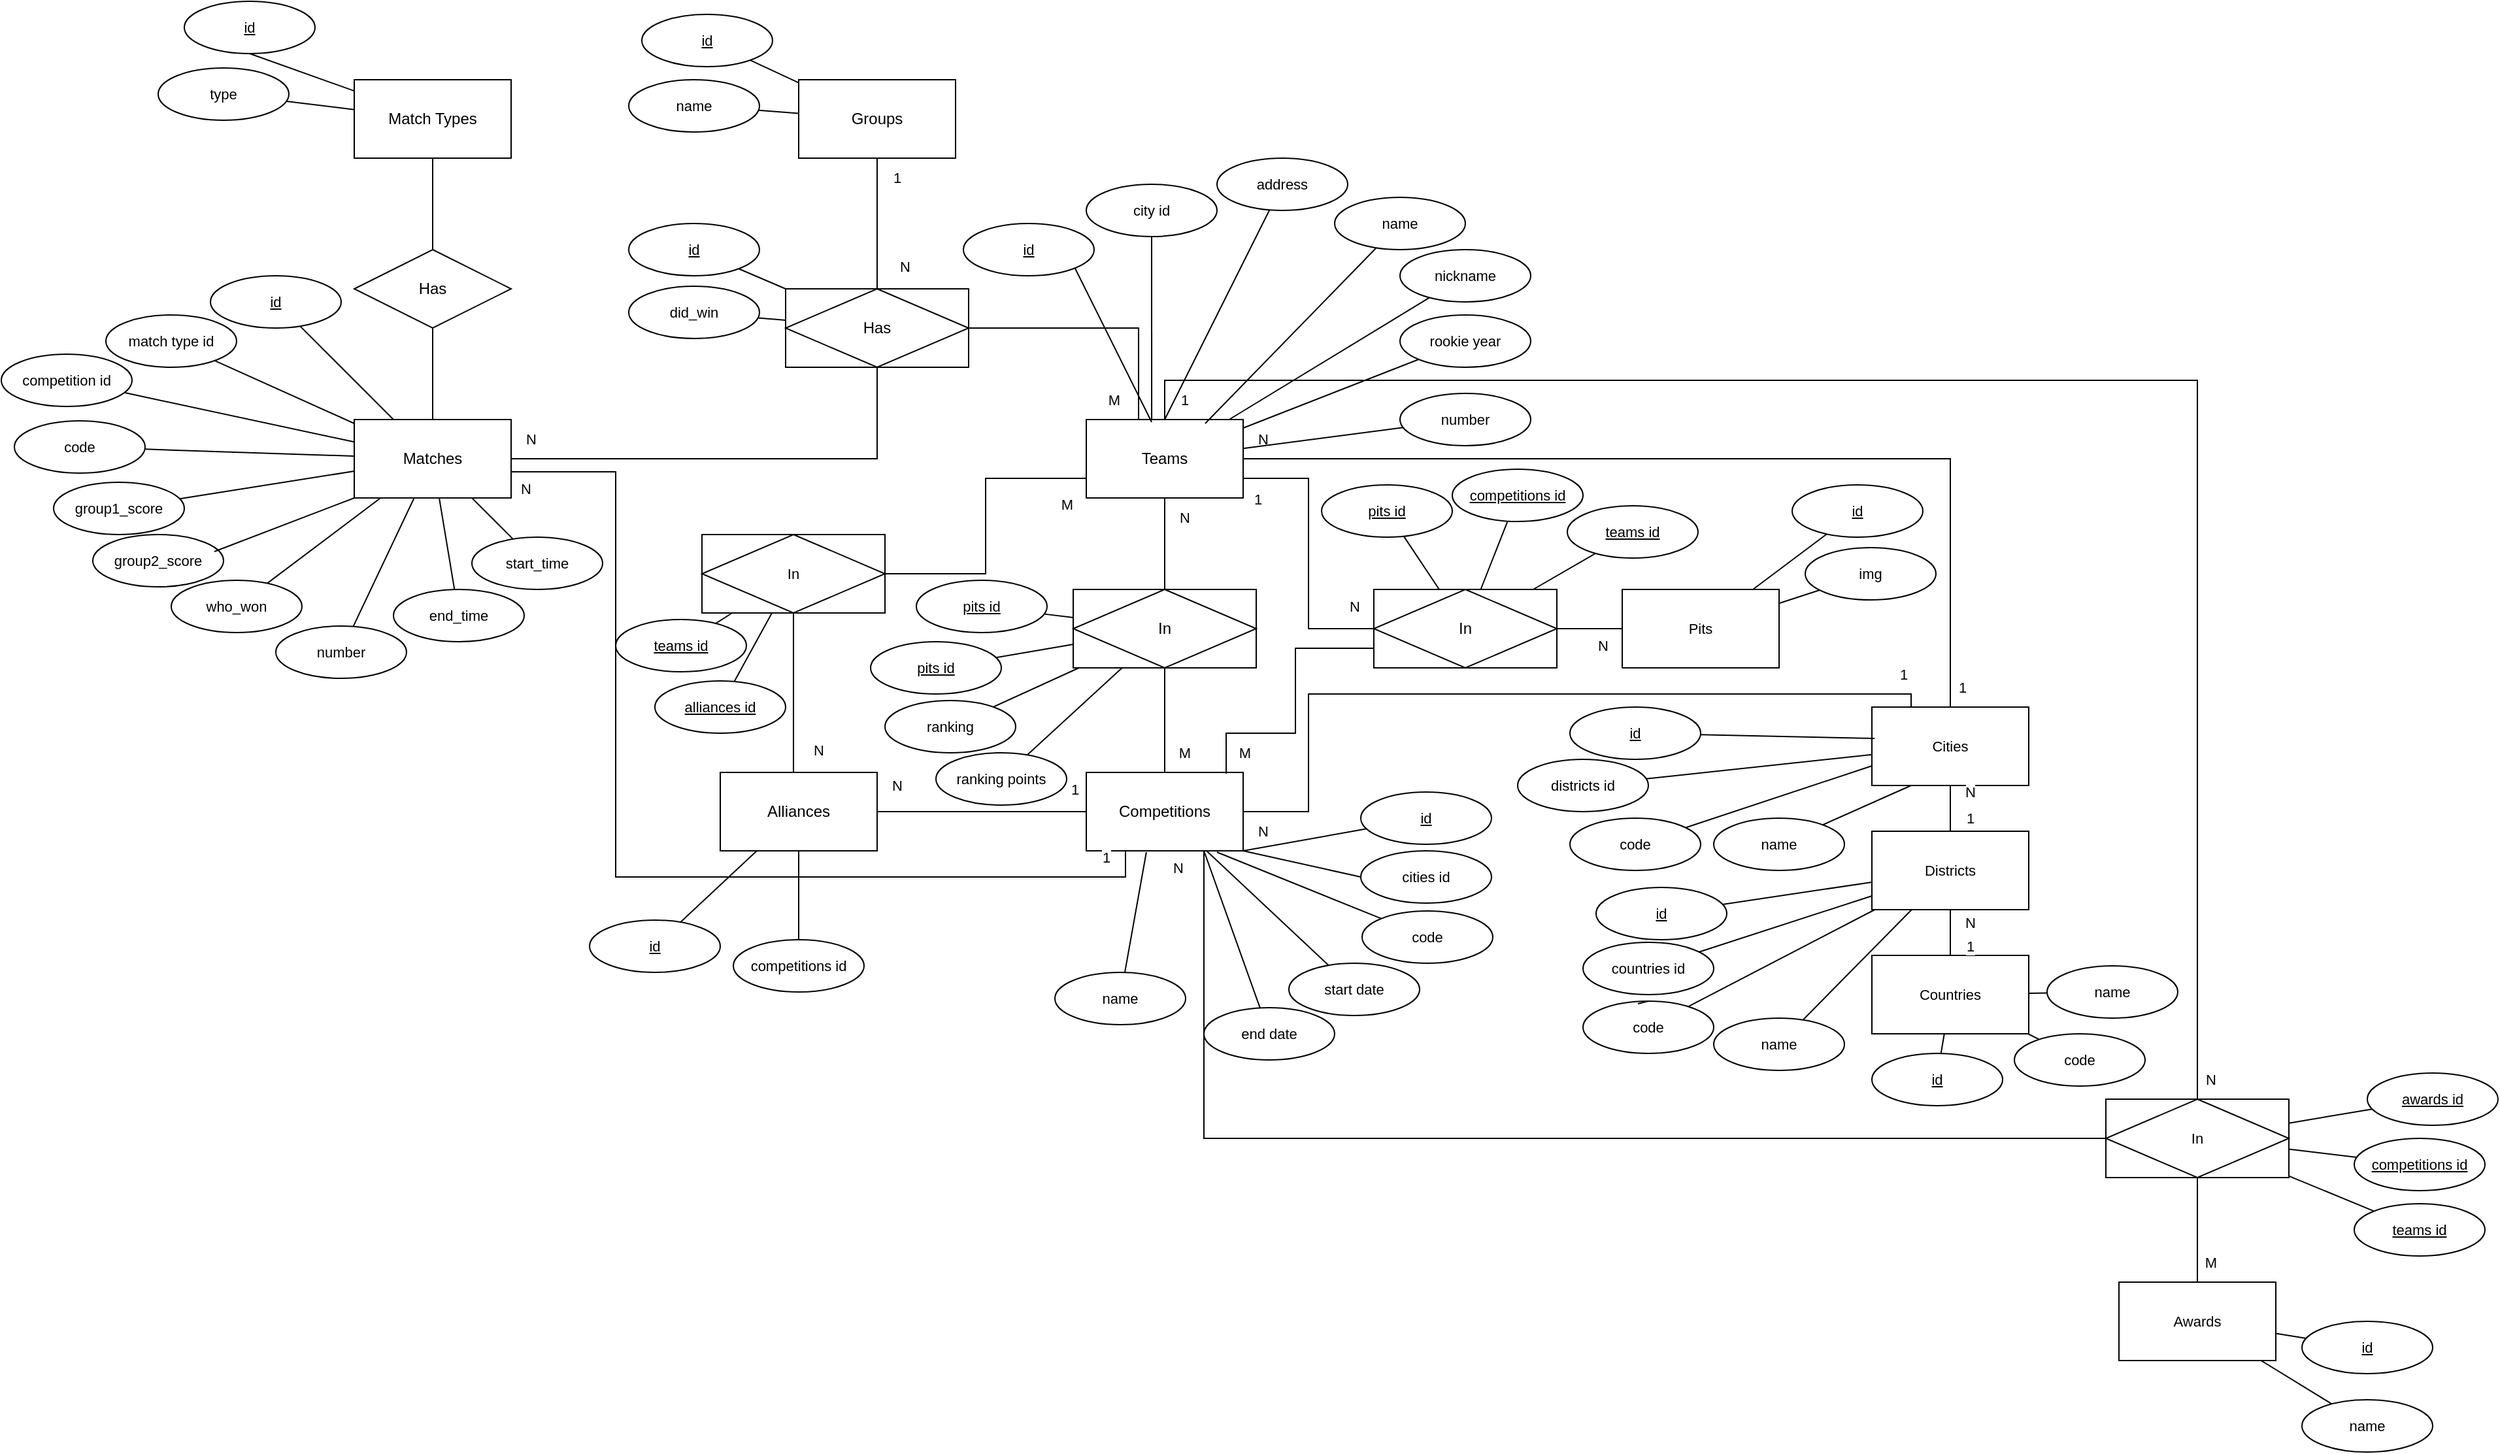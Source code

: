 <mxfile version="24.0.0" type="github">
  <diagram id="R2lEEEUBdFMjLlhIrx00" name="Page-1">
    <mxGraphModel dx="3096" dy="2293" grid="1" gridSize="10" guides="1" tooltips="1" connect="1" arrows="1" fold="1" page="1" pageScale="1" pageWidth="850" pageHeight="1100" math="0" shadow="0" extFonts="Permanent Marker^https://fonts.googleapis.com/css?family=Permanent+Marker">
      <root>
        <mxCell id="0" />
        <mxCell id="1" parent="0" />
        <mxCell id="Hs6Z9RxVhv4b60qR8Emr-23" value="" style="edgeStyle=orthogonalEdgeStyle;rounded=0;orthogonalLoop=1;jettySize=auto;html=1;endArrow=none;endFill=0;" parent="1" source="Hs6Z9RxVhv4b60qR8Emr-10" target="Hs6Z9RxVhv4b60qR8Emr-22" edge="1">
          <mxGeometry relative="1" as="geometry" />
        </mxCell>
        <mxCell id="Hs6Z9RxVhv4b60qR8Emr-31" value="" style="edgeStyle=orthogonalEdgeStyle;rounded=0;orthogonalLoop=1;jettySize=auto;html=1;strokeColor=default;align=center;verticalAlign=middle;fontFamily=Helvetica;fontSize=11;fontColor=default;labelBackgroundColor=default;endArrow=none;endFill=0;" parent="1" source="Hs6Z9RxVhv4b60qR8Emr-10" target="Hs6Z9RxVhv4b60qR8Emr-26" edge="1">
          <mxGeometry relative="1" as="geometry" />
        </mxCell>
        <mxCell id="Hs6Z9RxVhv4b60qR8Emr-90" value="" style="edgeStyle=orthogonalEdgeStyle;rounded=0;orthogonalLoop=1;jettySize=auto;html=1;strokeColor=default;align=center;verticalAlign=middle;fontFamily=Helvetica;fontSize=11;fontColor=default;labelBackgroundColor=default;endArrow=none;endFill=0;entryX=0.25;entryY=1;entryDx=0;entryDy=0;" parent="1" source="Hs6Z9RxVhv4b60qR8Emr-10" target="Hs6Z9RxVhv4b60qR8Emr-61" edge="1">
          <mxGeometry relative="1" as="geometry">
            <mxPoint x="180" y="230" as="targetPoint" />
            <Array as="points">
              <mxPoint x="180" y="130" />
              <mxPoint x="180" y="440" />
              <mxPoint x="570" y="440" />
            </Array>
          </mxGeometry>
        </mxCell>
        <mxCell id="Hs6Z9RxVhv4b60qR8Emr-10" value="&lt;div&gt;Matches&lt;/div&gt;" style="whiteSpace=wrap;html=1;" parent="1" vertex="1">
          <mxGeometry x="-20" y="90" width="120" height="60" as="geometry" />
        </mxCell>
        <mxCell id="Hs6Z9RxVhv4b60qR8Emr-20" value="&lt;div&gt;Match Types&lt;/div&gt;" style="whiteSpace=wrap;html=1;" parent="1" vertex="1">
          <mxGeometry x="-20" y="-170" width="120" height="60" as="geometry" />
        </mxCell>
        <mxCell id="Hs6Z9RxVhv4b60qR8Emr-25" value="" style="edgeStyle=orthogonalEdgeStyle;rounded=0;orthogonalLoop=1;jettySize=auto;html=1;endArrow=none;endFill=0;" parent="1" source="Hs6Z9RxVhv4b60qR8Emr-22" target="Hs6Z9RxVhv4b60qR8Emr-24" edge="1">
          <mxGeometry relative="1" as="geometry">
            <Array as="points">
              <mxPoint x="580" y="20" />
            </Array>
          </mxGeometry>
        </mxCell>
        <mxCell id="Hs6Z9RxVhv4b60qR8Emr-34" value="" style="edgeStyle=orthogonalEdgeStyle;rounded=0;orthogonalLoop=1;jettySize=auto;html=1;strokeColor=default;align=center;verticalAlign=middle;fontFamily=Helvetica;fontSize=11;fontColor=default;labelBackgroundColor=default;endArrow=none;endFill=0;" parent="1" source="Hs6Z9RxVhv4b60qR8Emr-22" target="Hs6Z9RxVhv4b60qR8Emr-33" edge="1">
          <mxGeometry relative="1" as="geometry" />
        </mxCell>
        <mxCell id="pNn8hwGSQoI09kQlvMrT-37" value="" style="edgeStyle=none;rounded=0;orthogonalLoop=1;jettySize=auto;html=1;strokeColor=default;align=center;verticalAlign=middle;fontFamily=Helvetica;fontSize=11;fontColor=default;labelBackgroundColor=default;endArrow=none;" edge="1" parent="1" source="Hs6Z9RxVhv4b60qR8Emr-22" target="pNn8hwGSQoI09kQlvMrT-32">
          <mxGeometry relative="1" as="geometry" />
        </mxCell>
        <mxCell id="Hs6Z9RxVhv4b60qR8Emr-22" value="Has" style="shape=associativeEntity;whiteSpace=wrap;html=1;align=center;" parent="1" vertex="1">
          <mxGeometry x="310" y="-10" width="140" height="60" as="geometry" />
        </mxCell>
        <mxCell id="Hs6Z9RxVhv4b60qR8Emr-60" value="" style="edgeStyle=orthogonalEdgeStyle;rounded=0;orthogonalLoop=1;jettySize=auto;html=1;strokeColor=default;align=center;verticalAlign=middle;fontFamily=Helvetica;fontSize=11;fontColor=default;labelBackgroundColor=default;endArrow=none;endFill=0;" parent="1" source="Hs6Z9RxVhv4b60qR8Emr-24" target="Hs6Z9RxVhv4b60qR8Emr-59" edge="1">
          <mxGeometry relative="1" as="geometry" />
        </mxCell>
        <mxCell id="Hs6Z9RxVhv4b60qR8Emr-125" value="" style="edgeStyle=orthogonalEdgeStyle;rounded=0;orthogonalLoop=1;jettySize=auto;html=1;strokeColor=default;align=center;verticalAlign=middle;fontFamily=Helvetica;fontSize=11;fontColor=default;labelBackgroundColor=default;endArrow=none;endFill=0;entryX=0.5;entryY=0;entryDx=0;entryDy=0;" parent="1" source="Hs6Z9RxVhv4b60qR8Emr-24" target="Hs6Z9RxVhv4b60qR8Emr-117" edge="1">
          <mxGeometry relative="1" as="geometry">
            <mxPoint x="1130" y="220" as="targetPoint" />
            <Array as="points">
              <mxPoint x="600" y="60" />
              <mxPoint x="1390" y="60" />
            </Array>
          </mxGeometry>
        </mxCell>
        <mxCell id="Hs6Z9RxVhv4b60qR8Emr-24" value="&lt;div&gt;Teams&lt;/div&gt;" style="whiteSpace=wrap;html=1;" parent="1" vertex="1">
          <mxGeometry x="540" y="90" width="120" height="60" as="geometry" />
        </mxCell>
        <mxCell id="Hs6Z9RxVhv4b60qR8Emr-32" value="" style="edgeStyle=orthogonalEdgeStyle;rounded=0;orthogonalLoop=1;jettySize=auto;html=1;strokeColor=default;align=center;verticalAlign=middle;fontFamily=Helvetica;fontSize=11;fontColor=default;labelBackgroundColor=default;endArrow=none;endFill=0;" parent="1" source="Hs6Z9RxVhv4b60qR8Emr-26" target="Hs6Z9RxVhv4b60qR8Emr-20" edge="1">
          <mxGeometry relative="1" as="geometry" />
        </mxCell>
        <mxCell id="Hs6Z9RxVhv4b60qR8Emr-26" value="Has" style="shape=rhombus;perimeter=rhombusPerimeter;whiteSpace=wrap;html=1;align=center;" parent="1" vertex="1">
          <mxGeometry x="-20" y="-40" width="120" height="60" as="geometry" />
        </mxCell>
        <mxCell id="Hs6Z9RxVhv4b60qR8Emr-33" value="Groups" style="whiteSpace=wrap;html=1;" parent="1" vertex="1">
          <mxGeometry x="320" y="-170" width="120" height="60" as="geometry" />
        </mxCell>
        <mxCell id="Hs6Z9RxVhv4b60qR8Emr-39" value="" style="edgeStyle=orthogonalEdgeStyle;rounded=0;orthogonalLoop=1;jettySize=auto;html=1;strokeColor=default;align=center;verticalAlign=middle;fontFamily=Helvetica;fontSize=11;fontColor=default;labelBackgroundColor=default;endArrow=none;endFill=0;" parent="1" source="Hs6Z9RxVhv4b60qR8Emr-35" target="Hs6Z9RxVhv4b60qR8Emr-24" edge="1">
          <mxGeometry relative="1" as="geometry">
            <Array as="points">
              <mxPoint x="1201" y="120" />
            </Array>
          </mxGeometry>
        </mxCell>
        <mxCell id="Hs6Z9RxVhv4b60qR8Emr-40" value="" style="edgeStyle=orthogonalEdgeStyle;rounded=0;orthogonalLoop=1;jettySize=auto;html=1;strokeColor=default;align=center;verticalAlign=middle;fontFamily=Helvetica;fontSize=11;fontColor=default;labelBackgroundColor=default;endArrow=none;endFill=0;" parent="1" source="Hs6Z9RxVhv4b60qR8Emr-35" target="Hs6Z9RxVhv4b60qR8Emr-36" edge="1">
          <mxGeometry relative="1" as="geometry" />
        </mxCell>
        <mxCell id="Hs6Z9RxVhv4b60qR8Emr-66" value="" style="edgeStyle=orthogonalEdgeStyle;rounded=0;orthogonalLoop=1;jettySize=auto;html=1;strokeColor=default;align=center;verticalAlign=middle;fontFamily=Helvetica;fontSize=11;fontColor=default;labelBackgroundColor=default;endArrow=none;endFill=0;entryX=1;entryY=0.5;entryDx=0;entryDy=0;exitX=0.25;exitY=0;exitDx=0;exitDy=0;" parent="1" source="Hs6Z9RxVhv4b60qR8Emr-35" target="Hs6Z9RxVhv4b60qR8Emr-61" edge="1">
          <mxGeometry relative="1" as="geometry">
            <mxPoint x="850" y="230" as="targetPoint" />
            <Array as="points">
              <mxPoint x="1171" y="300" />
              <mxPoint x="710" y="300" />
              <mxPoint x="710" y="390" />
            </Array>
          </mxGeometry>
        </mxCell>
        <mxCell id="Hs6Z9RxVhv4b60qR8Emr-35" value="Cities" style="whiteSpace=wrap;html=1;fontFamily=Helvetica;fontSize=11;fontColor=default;labelBackgroundColor=default;" parent="1" vertex="1">
          <mxGeometry x="1141" y="310" width="120" height="60" as="geometry" />
        </mxCell>
        <mxCell id="Hs6Z9RxVhv4b60qR8Emr-41" value="" style="edgeStyle=orthogonalEdgeStyle;rounded=0;orthogonalLoop=1;jettySize=auto;html=1;strokeColor=default;align=center;verticalAlign=middle;fontFamily=Helvetica;fontSize=11;fontColor=default;labelBackgroundColor=default;endArrow=none;endFill=0;" parent="1" source="Hs6Z9RxVhv4b60qR8Emr-36" target="Hs6Z9RxVhv4b60qR8Emr-37" edge="1">
          <mxGeometry relative="1" as="geometry" />
        </mxCell>
        <mxCell id="Hs6Z9RxVhv4b60qR8Emr-36" value="Districts" style="whiteSpace=wrap;html=1;fontFamily=Helvetica;fontSize=11;fontColor=default;labelBackgroundColor=default;" parent="1" vertex="1">
          <mxGeometry x="1141" y="405" width="120" height="60" as="geometry" />
        </mxCell>
        <mxCell id="Hs6Z9RxVhv4b60qR8Emr-37" value="Countries" style="whiteSpace=wrap;html=1;fontFamily=Helvetica;fontSize=11;fontColor=default;labelBackgroundColor=default;" parent="1" vertex="1">
          <mxGeometry x="1141" y="500" width="120" height="60" as="geometry" />
        </mxCell>
        <mxCell id="Hs6Z9RxVhv4b60qR8Emr-42" value="&lt;div&gt;1&lt;/div&gt;" style="text;html=1;align=center;verticalAlign=middle;resizable=0;points=[];autosize=1;strokeColor=none;fillColor=none;fontFamily=Helvetica;fontSize=11;fontColor=default;labelBackgroundColor=default;" parent="1" vertex="1">
          <mxGeometry x="1201" y="478" width="30" height="30" as="geometry" />
        </mxCell>
        <mxCell id="Hs6Z9RxVhv4b60qR8Emr-43" value="N" style="text;html=1;align=center;verticalAlign=middle;resizable=0;points=[];autosize=1;strokeColor=none;fillColor=none;fontFamily=Helvetica;fontSize=11;fontColor=default;labelBackgroundColor=default;" parent="1" vertex="1">
          <mxGeometry x="1201" y="460" width="30" height="30" as="geometry" />
        </mxCell>
        <mxCell id="Hs6Z9RxVhv4b60qR8Emr-44" value="1" style="text;html=1;align=center;verticalAlign=middle;resizable=0;points=[];autosize=1;strokeColor=none;fillColor=none;fontFamily=Helvetica;fontSize=11;fontColor=default;labelBackgroundColor=default;" parent="1" vertex="1">
          <mxGeometry x="1201" y="380" width="30" height="30" as="geometry" />
        </mxCell>
        <mxCell id="Hs6Z9RxVhv4b60qR8Emr-45" value="N" style="text;html=1;align=center;verticalAlign=middle;resizable=0;points=[];autosize=1;strokeColor=none;fillColor=none;fontFamily=Helvetica;fontSize=11;fontColor=default;labelBackgroundColor=default;" parent="1" vertex="1">
          <mxGeometry x="1201" y="360" width="30" height="30" as="geometry" />
        </mxCell>
        <mxCell id="Hs6Z9RxVhv4b60qR8Emr-46" value="1" style="text;html=1;align=center;verticalAlign=middle;resizable=0;points=[];autosize=1;strokeColor=none;fillColor=none;fontFamily=Helvetica;fontSize=11;fontColor=default;labelBackgroundColor=default;" parent="1" vertex="1">
          <mxGeometry x="1195" y="280" width="30" height="30" as="geometry" />
        </mxCell>
        <mxCell id="Hs6Z9RxVhv4b60qR8Emr-47" value="N" style="text;html=1;align=center;verticalAlign=middle;resizable=0;points=[];autosize=1;strokeColor=none;fillColor=none;fontFamily=Helvetica;fontSize=11;fontColor=default;labelBackgroundColor=default;" parent="1" vertex="1">
          <mxGeometry x="660" y="90" width="30" height="30" as="geometry" />
        </mxCell>
        <mxCell id="Hs6Z9RxVhv4b60qR8Emr-55" value="M" style="text;html=1;align=center;verticalAlign=middle;resizable=0;points=[];autosize=1;strokeColor=none;fillColor=none;fontFamily=Helvetica;fontSize=11;fontColor=default;labelBackgroundColor=default;" parent="1" vertex="1">
          <mxGeometry x="546" y="60" width="30" height="30" as="geometry" />
        </mxCell>
        <mxCell id="Hs6Z9RxVhv4b60qR8Emr-56" value="N" style="text;html=1;align=center;verticalAlign=middle;resizable=0;points=[];autosize=1;strokeColor=none;fillColor=none;fontFamily=Helvetica;fontSize=11;fontColor=default;labelBackgroundColor=default;" parent="1" vertex="1">
          <mxGeometry x="100" y="90" width="30" height="30" as="geometry" />
        </mxCell>
        <mxCell id="Hs6Z9RxVhv4b60qR8Emr-57" value="1" style="text;html=1;align=center;verticalAlign=middle;resizable=0;points=[];autosize=1;strokeColor=none;fillColor=none;fontFamily=Helvetica;fontSize=11;fontColor=default;labelBackgroundColor=default;" parent="1" vertex="1">
          <mxGeometry x="380" y="-110" width="30" height="30" as="geometry" />
        </mxCell>
        <mxCell id="Hs6Z9RxVhv4b60qR8Emr-62" value="" style="edgeStyle=orthogonalEdgeStyle;rounded=0;orthogonalLoop=1;jettySize=auto;html=1;strokeColor=default;align=center;verticalAlign=middle;fontFamily=Helvetica;fontSize=11;fontColor=default;labelBackgroundColor=default;endArrow=none;endFill=0;" parent="1" source="Hs6Z9RxVhv4b60qR8Emr-59" target="Hs6Z9RxVhv4b60qR8Emr-61" edge="1">
          <mxGeometry relative="1" as="geometry" />
        </mxCell>
        <mxCell id="Hs6Z9RxVhv4b60qR8Emr-59" value="In" style="shape=associativeEntity;whiteSpace=wrap;html=1;align=center;" parent="1" vertex="1">
          <mxGeometry x="530" y="220" width="140" height="60" as="geometry" />
        </mxCell>
        <mxCell id="Hs6Z9RxVhv4b60qR8Emr-73" value="" style="edgeStyle=orthogonalEdgeStyle;rounded=0;orthogonalLoop=1;jettySize=auto;html=1;strokeColor=default;align=center;verticalAlign=middle;fontFamily=Helvetica;fontSize=11;fontColor=default;labelBackgroundColor=default;endArrow=none;endFill=0;" parent="1" source="Hs6Z9RxVhv4b60qR8Emr-61" target="Hs6Z9RxVhv4b60qR8Emr-72" edge="1">
          <mxGeometry relative="1" as="geometry" />
        </mxCell>
        <mxCell id="Hs6Z9RxVhv4b60qR8Emr-119" value="" style="edgeStyle=orthogonalEdgeStyle;rounded=0;orthogonalLoop=1;jettySize=auto;html=1;strokeColor=default;align=center;verticalAlign=middle;fontFamily=Helvetica;fontSize=11;fontColor=default;labelBackgroundColor=default;endArrow=none;endFill=0;" parent="1" source="Hs6Z9RxVhv4b60qR8Emr-61" target="Hs6Z9RxVhv4b60qR8Emr-117" edge="1">
          <mxGeometry relative="1" as="geometry">
            <Array as="points">
              <mxPoint x="630" y="640" />
            </Array>
          </mxGeometry>
        </mxCell>
        <mxCell id="Hs6Z9RxVhv4b60qR8Emr-61" value="Competitions" style="whiteSpace=wrap;html=1;" parent="1" vertex="1">
          <mxGeometry x="540" y="360" width="120" height="60" as="geometry" />
        </mxCell>
        <mxCell id="Hs6Z9RxVhv4b60qR8Emr-63" value="N" style="text;html=1;align=center;verticalAlign=middle;resizable=0;points=[];autosize=1;strokeColor=none;fillColor=none;fontFamily=Helvetica;fontSize=11;fontColor=default;labelBackgroundColor=default;" parent="1" vertex="1">
          <mxGeometry x="600" y="150" width="30" height="30" as="geometry" />
        </mxCell>
        <mxCell id="Hs6Z9RxVhv4b60qR8Emr-64" value="M" style="text;html=1;align=center;verticalAlign=middle;resizable=0;points=[];autosize=1;strokeColor=none;fillColor=none;fontFamily=Helvetica;fontSize=11;fontColor=default;labelBackgroundColor=default;" parent="1" vertex="1">
          <mxGeometry x="600" y="330" width="30" height="30" as="geometry" />
        </mxCell>
        <mxCell id="Hs6Z9RxVhv4b60qR8Emr-69" value="N" style="text;html=1;align=center;verticalAlign=middle;resizable=0;points=[];autosize=1;strokeColor=none;fillColor=none;fontFamily=Helvetica;fontSize=11;fontColor=default;labelBackgroundColor=default;" parent="1" vertex="1">
          <mxGeometry x="660" y="390" width="30" height="30" as="geometry" />
        </mxCell>
        <mxCell id="Hs6Z9RxVhv4b60qR8Emr-70" value="1" style="text;html=1;align=center;verticalAlign=middle;resizable=0;points=[];autosize=1;strokeColor=none;fillColor=none;fontFamily=Helvetica;fontSize=11;fontColor=default;labelBackgroundColor=default;" parent="1" vertex="1">
          <mxGeometry x="1150" y="270" width="30" height="30" as="geometry" />
        </mxCell>
        <mxCell id="Hs6Z9RxVhv4b60qR8Emr-75" value="" style="edgeStyle=orthogonalEdgeStyle;rounded=0;orthogonalLoop=1;jettySize=auto;html=1;strokeColor=default;align=center;verticalAlign=middle;fontFamily=Helvetica;fontSize=11;fontColor=default;labelBackgroundColor=default;endArrow=none;endFill=0;exitX=0.5;exitY=0;exitDx=0;exitDy=0;entryX=0.5;entryY=1;entryDx=0;entryDy=0;" parent="1" source="Hs6Z9RxVhv4b60qR8Emr-72" edge="1" target="Hs6Z9RxVhv4b60qR8Emr-79">
          <mxGeometry relative="1" as="geometry">
            <mxPoint x="320" y="280" as="targetPoint" />
            <Array as="points">
              <mxPoint x="316" y="360" />
            </Array>
          </mxGeometry>
        </mxCell>
        <mxCell id="Hs6Z9RxVhv4b60qR8Emr-72" value="Alliances" style="whiteSpace=wrap;html=1;" parent="1" vertex="1">
          <mxGeometry x="260" y="360" width="120" height="60" as="geometry" />
        </mxCell>
        <mxCell id="Hs6Z9RxVhv4b60qR8Emr-78" value="" style="edgeStyle=orthogonalEdgeStyle;rounded=0;orthogonalLoop=1;jettySize=auto;html=1;strokeColor=default;align=center;verticalAlign=middle;fontFamily=Helvetica;fontSize=11;fontColor=default;labelBackgroundColor=default;endArrow=none;endFill=0;entryX=0;entryY=0.75;entryDx=0;entryDy=0;exitX=1;exitY=0.5;exitDx=0;exitDy=0;" parent="1" source="Hs6Z9RxVhv4b60qR8Emr-79" target="Hs6Z9RxVhv4b60qR8Emr-24" edge="1">
          <mxGeometry relative="1" as="geometry">
            <mxPoint x="460" y="250" as="sourcePoint" />
            <mxPoint x="260" y="250" as="targetPoint" />
          </mxGeometry>
        </mxCell>
        <mxCell id="Hs6Z9RxVhv4b60qR8Emr-79" value="In" style="shape=associativeEntity;whiteSpace=wrap;html=1;align=center;fontFamily=Helvetica;fontSize=11;fontColor=default;labelBackgroundColor=default;" parent="1" vertex="1">
          <mxGeometry x="246" y="178" width="140" height="60" as="geometry" />
        </mxCell>
        <mxCell id="Hs6Z9RxVhv4b60qR8Emr-80" value="1" style="text;html=1;align=center;verticalAlign=middle;resizable=0;points=[];autosize=1;strokeColor=none;fillColor=none;fontFamily=Helvetica;fontSize=11;fontColor=default;labelBackgroundColor=default;" parent="1" vertex="1">
          <mxGeometry x="516" y="358" width="30" height="30" as="geometry" />
        </mxCell>
        <mxCell id="Hs6Z9RxVhv4b60qR8Emr-81" value="N" style="text;html=1;align=center;verticalAlign=middle;resizable=0;points=[];autosize=1;strokeColor=none;fillColor=none;fontFamily=Helvetica;fontSize=11;fontColor=default;labelBackgroundColor=default;" parent="1" vertex="1">
          <mxGeometry x="380" y="355" width="30" height="30" as="geometry" />
        </mxCell>
        <mxCell id="Hs6Z9RxVhv4b60qR8Emr-84" value="N" style="text;html=1;align=center;verticalAlign=middle;resizable=0;points=[];autosize=1;strokeColor=none;fillColor=none;fontFamily=Helvetica;fontSize=11;fontColor=default;labelBackgroundColor=default;" parent="1" vertex="1">
          <mxGeometry x="320" y="328" width="30" height="30" as="geometry" />
        </mxCell>
        <mxCell id="Hs6Z9RxVhv4b60qR8Emr-88" value="M" style="text;html=1;align=center;verticalAlign=middle;resizable=0;points=[];autosize=1;strokeColor=none;fillColor=none;fontFamily=Helvetica;fontSize=11;fontColor=default;labelBackgroundColor=default;" parent="1" vertex="1">
          <mxGeometry x="510" y="140" width="30" height="30" as="geometry" />
        </mxCell>
        <mxCell id="Hs6Z9RxVhv4b60qR8Emr-91" value="1" style="text;html=1;align=center;verticalAlign=middle;resizable=0;points=[];autosize=1;strokeColor=none;fillColor=none;fontFamily=Helvetica;fontSize=11;fontColor=default;labelBackgroundColor=default;" parent="1" vertex="1">
          <mxGeometry x="540" y="410" width="30" height="30" as="geometry" />
        </mxCell>
        <mxCell id="Hs6Z9RxVhv4b60qR8Emr-92" value="N" style="text;html=1;align=center;verticalAlign=middle;resizable=0;points=[];autosize=1;strokeColor=none;fillColor=none;fontFamily=Helvetica;fontSize=11;fontColor=default;labelBackgroundColor=default;" parent="1" vertex="1">
          <mxGeometry x="96" y="128" width="30" height="30" as="geometry" />
        </mxCell>
        <mxCell id="Hs6Z9RxVhv4b60qR8Emr-93" value="&lt;div&gt;Pits&lt;/div&gt;" style="whiteSpace=wrap;html=1;fontFamily=Helvetica;fontSize=11;fontColor=default;labelBackgroundColor=default;" parent="1" vertex="1">
          <mxGeometry x="950" y="220" width="120" height="60" as="geometry" />
        </mxCell>
        <mxCell id="Hs6Z9RxVhv4b60qR8Emr-97" value="" style="edgeStyle=orthogonalEdgeStyle;rounded=0;orthogonalLoop=1;jettySize=auto;html=1;strokeColor=default;align=center;verticalAlign=middle;fontFamily=Helvetica;fontSize=11;fontColor=default;labelBackgroundColor=default;endArrow=none;endFill=0;entryX=1;entryY=0.75;entryDx=0;entryDy=0;" parent="1" source="Hs6Z9RxVhv4b60qR8Emr-95" target="Hs6Z9RxVhv4b60qR8Emr-24" edge="1">
          <mxGeometry relative="1" as="geometry">
            <mxPoint x="780" y="140" as="targetPoint" />
          </mxGeometry>
        </mxCell>
        <mxCell id="Hs6Z9RxVhv4b60qR8Emr-98" value="" style="edgeStyle=orthogonalEdgeStyle;rounded=0;orthogonalLoop=1;jettySize=auto;html=1;strokeColor=default;align=center;verticalAlign=middle;fontFamily=Helvetica;fontSize=11;fontColor=default;labelBackgroundColor=default;endArrow=none;endFill=0;" parent="1" source="Hs6Z9RxVhv4b60qR8Emr-95" target="Hs6Z9RxVhv4b60qR8Emr-93" edge="1">
          <mxGeometry relative="1" as="geometry" />
        </mxCell>
        <mxCell id="Hs6Z9RxVhv4b60qR8Emr-100" value="" style="edgeStyle=orthogonalEdgeStyle;rounded=0;orthogonalLoop=1;jettySize=auto;html=1;strokeColor=default;align=center;verticalAlign=middle;fontFamily=Helvetica;fontSize=11;fontColor=default;labelBackgroundColor=default;endArrow=none;endFill=0;entryX=0.892;entryY=0.017;entryDx=0;entryDy=0;entryPerimeter=0;exitX=0;exitY=0.75;exitDx=0;exitDy=0;" parent="1" source="Hs6Z9RxVhv4b60qR8Emr-95" target="Hs6Z9RxVhv4b60qR8Emr-61" edge="1">
          <mxGeometry relative="1" as="geometry">
            <mxPoint x="780" y="360" as="targetPoint" />
            <Array as="points">
              <mxPoint x="700" y="265" />
              <mxPoint x="700" y="330" />
              <mxPoint x="647" y="330" />
            </Array>
            <mxPoint x="800" y="300" as="sourcePoint" />
          </mxGeometry>
        </mxCell>
        <mxCell id="Hs6Z9RxVhv4b60qR8Emr-95" value="In" style="shape=associativeEntity;whiteSpace=wrap;html=1;align=center;" parent="1" vertex="1">
          <mxGeometry x="760" y="220" width="140" height="60" as="geometry" />
        </mxCell>
        <mxCell id="Hs6Z9RxVhv4b60qR8Emr-103" value="N" style="text;html=1;align=center;verticalAlign=middle;resizable=0;points=[];autosize=1;strokeColor=none;fillColor=none;fontFamily=Helvetica;fontSize=11;fontColor=default;labelBackgroundColor=default;" parent="1" vertex="1">
          <mxGeometry x="920" y="248" width="30" height="30" as="geometry" />
        </mxCell>
        <mxCell id="Hs6Z9RxVhv4b60qR8Emr-107" value="N" style="text;html=1;align=center;verticalAlign=middle;resizable=0;points=[];autosize=1;strokeColor=none;fillColor=none;fontFamily=Helvetica;fontSize=11;fontColor=default;labelBackgroundColor=default;" parent="1" vertex="1">
          <mxGeometry x="730" y="218" width="30" height="30" as="geometry" />
        </mxCell>
        <mxCell id="Hs6Z9RxVhv4b60qR8Emr-108" value="1" style="text;html=1;align=center;verticalAlign=middle;resizable=0;points=[];autosize=1;strokeColor=none;fillColor=none;fontFamily=Helvetica;fontSize=11;fontColor=default;labelBackgroundColor=default;" parent="1" vertex="1">
          <mxGeometry x="656" y="136" width="30" height="30" as="geometry" />
        </mxCell>
        <mxCell id="Hs6Z9RxVhv4b60qR8Emr-112" value="M" style="text;html=1;align=center;verticalAlign=middle;resizable=0;points=[];autosize=1;strokeColor=none;fillColor=none;fontFamily=Helvetica;fontSize=11;fontColor=default;labelBackgroundColor=default;" parent="1" vertex="1">
          <mxGeometry x="646" y="330" width="30" height="30" as="geometry" />
        </mxCell>
        <mxCell id="Hs6Z9RxVhv4b60qR8Emr-121" value="" style="edgeStyle=orthogonalEdgeStyle;rounded=0;orthogonalLoop=1;jettySize=auto;html=1;strokeColor=default;align=center;verticalAlign=middle;fontFamily=Helvetica;fontSize=11;fontColor=default;labelBackgroundColor=default;endArrow=none;endFill=0;" parent="1" source="Hs6Z9RxVhv4b60qR8Emr-117" target="Hs6Z9RxVhv4b60qR8Emr-120" edge="1">
          <mxGeometry relative="1" as="geometry" />
        </mxCell>
        <mxCell id="Hs6Z9RxVhv4b60qR8Emr-117" value="In" style="shape=associativeEntity;whiteSpace=wrap;html=1;align=center;fontFamily=Helvetica;fontSize=11;fontColor=default;labelBackgroundColor=default;" parent="1" vertex="1">
          <mxGeometry x="1320" y="610" width="140" height="60" as="geometry" />
        </mxCell>
        <mxCell id="Hs6Z9RxVhv4b60qR8Emr-120" value="Awards" style="whiteSpace=wrap;html=1;fontSize=11;labelBackgroundColor=default;" parent="1" vertex="1">
          <mxGeometry x="1330" y="750" width="120" height="60" as="geometry" />
        </mxCell>
        <mxCell id="Hs6Z9RxVhv4b60qR8Emr-122" value="M" style="text;html=1;align=center;verticalAlign=middle;resizable=0;points=[];autosize=1;strokeColor=none;fillColor=none;fontFamily=Helvetica;fontSize=11;fontColor=default;labelBackgroundColor=default;" parent="1" vertex="1">
          <mxGeometry x="1385" y="720" width="30" height="30" as="geometry" />
        </mxCell>
        <mxCell id="Hs6Z9RxVhv4b60qR8Emr-123" value="N" style="text;html=1;align=center;verticalAlign=middle;resizable=0;points=[];autosize=1;strokeColor=none;fillColor=none;fontFamily=Helvetica;fontSize=11;fontColor=default;labelBackgroundColor=default;" parent="1" vertex="1">
          <mxGeometry x="595" y="418" width="30" height="30" as="geometry" />
        </mxCell>
        <mxCell id="Hs6Z9RxVhv4b60qR8Emr-126" value="1" style="text;html=1;align=center;verticalAlign=middle;resizable=0;points=[];autosize=1;strokeColor=none;fillColor=none;fontFamily=Helvetica;fontSize=11;fontColor=default;labelBackgroundColor=default;" parent="1" vertex="1">
          <mxGeometry x="600" y="60" width="30" height="30" as="geometry" />
        </mxCell>
        <mxCell id="Hs6Z9RxVhv4b60qR8Emr-127" value="N" style="text;html=1;align=center;verticalAlign=middle;resizable=0;points=[];autosize=1;strokeColor=none;fillColor=none;fontFamily=Helvetica;fontSize=11;fontColor=default;labelBackgroundColor=default;" parent="1" vertex="1">
          <mxGeometry x="1385" y="580" width="30" height="30" as="geometry" />
        </mxCell>
        <mxCell id="Hs6Z9RxVhv4b60qR8Emr-129" value="&lt;u&gt;id&lt;/u&gt;" style="ellipse;whiteSpace=wrap;html=1;align=center;fontFamily=Helvetica;fontSize=11;fontColor=default;labelBackgroundColor=default;" parent="1" vertex="1">
          <mxGeometry x="-150" y="-230" width="100" height="40" as="geometry" />
        </mxCell>
        <mxCell id="Hs6Z9RxVhv4b60qR8Emr-133" value="" style="endArrow=none;html=1;rounded=0;strokeColor=default;align=center;verticalAlign=middle;fontFamily=Helvetica;fontSize=11;fontColor=default;labelBackgroundColor=default;entryX=0.5;entryY=1;entryDx=0;entryDy=0;" parent="1" source="Hs6Z9RxVhv4b60qR8Emr-20" target="Hs6Z9RxVhv4b60qR8Emr-129" edge="1">
          <mxGeometry width="50" height="50" relative="1" as="geometry">
            <mxPoint x="280" y="20" as="sourcePoint" />
            <mxPoint x="330" y="-30" as="targetPoint" />
          </mxGeometry>
        </mxCell>
        <mxCell id="pNn8hwGSQoI09kQlvMrT-3" value="" style="edgeStyle=none;rounded=0;orthogonalLoop=1;jettySize=auto;html=1;strokeColor=default;align=center;verticalAlign=middle;fontFamily=Helvetica;fontSize=11;fontColor=default;labelBackgroundColor=default;endArrow=none;" edge="1" parent="1" source="pNn8hwGSQoI09kQlvMrT-2" target="Hs6Z9RxVhv4b60qR8Emr-20">
          <mxGeometry relative="1" as="geometry" />
        </mxCell>
        <mxCell id="pNn8hwGSQoI09kQlvMrT-2" value="type" style="ellipse;whiteSpace=wrap;html=1;align=center;fontFamily=Helvetica;fontSize=11;fontColor=default;labelBackgroundColor=default;" vertex="1" parent="1">
          <mxGeometry x="-170" y="-179" width="100" height="40" as="geometry" />
        </mxCell>
        <mxCell id="pNn8hwGSQoI09kQlvMrT-5" value="" style="edgeStyle=none;rounded=0;orthogonalLoop=1;jettySize=auto;html=1;strokeColor=default;align=center;verticalAlign=middle;fontFamily=Helvetica;fontSize=11;fontColor=default;labelBackgroundColor=default;endArrow=none;" edge="1" parent="1" source="pNn8hwGSQoI09kQlvMrT-4" target="Hs6Z9RxVhv4b60qR8Emr-10">
          <mxGeometry relative="1" as="geometry" />
        </mxCell>
        <mxCell id="pNn8hwGSQoI09kQlvMrT-4" value="&lt;u&gt;id&lt;/u&gt;" style="ellipse;whiteSpace=wrap;html=1;align=center;fontFamily=Helvetica;fontSize=11;fontColor=default;labelBackgroundColor=default;" vertex="1" parent="1">
          <mxGeometry x="-130" y="-20" width="100" height="40" as="geometry" />
        </mxCell>
        <mxCell id="pNn8hwGSQoI09kQlvMrT-14" value="" style="edgeStyle=none;rounded=0;orthogonalLoop=1;jettySize=auto;html=1;strokeColor=default;align=center;verticalAlign=middle;fontFamily=Helvetica;fontSize=11;fontColor=default;labelBackgroundColor=default;endArrow=none;" edge="1" parent="1" source="pNn8hwGSQoI09kQlvMrT-6" target="Hs6Z9RxVhv4b60qR8Emr-10">
          <mxGeometry relative="1" as="geometry" />
        </mxCell>
        <mxCell id="pNn8hwGSQoI09kQlvMrT-6" value="&lt;div&gt;code&lt;/div&gt;" style="ellipse;whiteSpace=wrap;html=1;align=center;fontFamily=Helvetica;fontSize=11;fontColor=default;labelBackgroundColor=default;" vertex="1" parent="1">
          <mxGeometry x="-280" y="91" width="100" height="40" as="geometry" />
        </mxCell>
        <mxCell id="pNn8hwGSQoI09kQlvMrT-15" value="" style="edgeStyle=none;rounded=0;orthogonalLoop=1;jettySize=auto;html=1;strokeColor=default;align=center;verticalAlign=middle;fontFamily=Helvetica;fontSize=11;fontColor=default;labelBackgroundColor=default;endArrow=none;" edge="1" parent="1" source="pNn8hwGSQoI09kQlvMrT-7" target="Hs6Z9RxVhv4b60qR8Emr-10">
          <mxGeometry relative="1" as="geometry" />
        </mxCell>
        <mxCell id="pNn8hwGSQoI09kQlvMrT-7" value="group1_score" style="ellipse;whiteSpace=wrap;html=1;align=center;fontFamily=Helvetica;fontSize=11;fontColor=default;labelBackgroundColor=default;" vertex="1" parent="1">
          <mxGeometry x="-250" y="138" width="100" height="40" as="geometry" />
        </mxCell>
        <mxCell id="pNn8hwGSQoI09kQlvMrT-8" value="&lt;div&gt;group2_score&lt;/div&gt;" style="ellipse;whiteSpace=wrap;html=1;align=center;fontFamily=Helvetica;fontSize=11;fontColor=default;labelBackgroundColor=default;" vertex="1" parent="1">
          <mxGeometry x="-220" y="178" width="100" height="40" as="geometry" />
        </mxCell>
        <mxCell id="pNn8hwGSQoI09kQlvMrT-9" value="who_won" style="ellipse;whiteSpace=wrap;html=1;align=center;fontFamily=Helvetica;fontSize=11;fontColor=default;labelBackgroundColor=default;" vertex="1" parent="1">
          <mxGeometry x="-160" y="213" width="100" height="40" as="geometry" />
        </mxCell>
        <mxCell id="pNn8hwGSQoI09kQlvMrT-21" value="" style="edgeStyle=none;rounded=0;orthogonalLoop=1;jettySize=auto;html=1;strokeColor=default;align=center;verticalAlign=middle;fontFamily=Helvetica;fontSize=11;fontColor=default;labelBackgroundColor=default;endArrow=none;" edge="1" parent="1" source="pNn8hwGSQoI09kQlvMrT-10" target="Hs6Z9RxVhv4b60qR8Emr-10">
          <mxGeometry relative="1" as="geometry" />
        </mxCell>
        <mxCell id="pNn8hwGSQoI09kQlvMrT-10" value="number" style="ellipse;whiteSpace=wrap;html=1;align=center;fontFamily=Helvetica;fontSize=11;fontColor=default;labelBackgroundColor=default;" vertex="1" parent="1">
          <mxGeometry x="-80" y="248" width="100" height="40" as="geometry" />
        </mxCell>
        <mxCell id="pNn8hwGSQoI09kQlvMrT-22" value="" style="edgeStyle=none;rounded=0;orthogonalLoop=1;jettySize=auto;html=1;strokeColor=default;align=center;verticalAlign=middle;fontFamily=Helvetica;fontSize=11;fontColor=default;labelBackgroundColor=default;endArrow=none;" edge="1" parent="1" source="pNn8hwGSQoI09kQlvMrT-11" target="Hs6Z9RxVhv4b60qR8Emr-10">
          <mxGeometry relative="1" as="geometry" />
        </mxCell>
        <mxCell id="pNn8hwGSQoI09kQlvMrT-11" value="start_time" style="ellipse;whiteSpace=wrap;html=1;align=center;fontFamily=Helvetica;fontSize=11;fontColor=default;labelBackgroundColor=default;" vertex="1" parent="1">
          <mxGeometry x="70" y="180" width="100" height="40" as="geometry" />
        </mxCell>
        <mxCell id="pNn8hwGSQoI09kQlvMrT-23" value="" style="edgeStyle=none;rounded=0;orthogonalLoop=1;jettySize=auto;html=1;strokeColor=default;align=center;verticalAlign=middle;fontFamily=Helvetica;fontSize=11;fontColor=default;labelBackgroundColor=default;endArrow=none;" edge="1" parent="1" source="pNn8hwGSQoI09kQlvMrT-12" target="Hs6Z9RxVhv4b60qR8Emr-10">
          <mxGeometry relative="1" as="geometry" />
        </mxCell>
        <mxCell id="pNn8hwGSQoI09kQlvMrT-12" value="end_time" style="ellipse;whiteSpace=wrap;html=1;align=center;fontFamily=Helvetica;fontSize=11;fontColor=default;labelBackgroundColor=default;" vertex="1" parent="1">
          <mxGeometry x="10" y="220" width="100" height="40" as="geometry" />
        </mxCell>
        <mxCell id="pNn8hwGSQoI09kQlvMrT-19" value="" style="edgeStyle=none;rounded=0;orthogonalLoop=1;jettySize=auto;html=1;strokeColor=default;align=center;verticalAlign=middle;fontFamily=Helvetica;fontSize=11;fontColor=default;labelBackgroundColor=default;endArrow=none;exitX=0.93;exitY=0.325;exitDx=0;exitDy=0;exitPerimeter=0;entryX=0;entryY=1;entryDx=0;entryDy=0;" edge="1" parent="1" source="pNn8hwGSQoI09kQlvMrT-8" target="Hs6Z9RxVhv4b60qR8Emr-10">
          <mxGeometry relative="1" as="geometry">
            <mxPoint x="-110" y="166" as="sourcePoint" />
            <mxPoint x="-20" y="138" as="targetPoint" />
          </mxGeometry>
        </mxCell>
        <mxCell id="pNn8hwGSQoI09kQlvMrT-20" value="" style="edgeStyle=none;rounded=0;orthogonalLoop=1;jettySize=auto;html=1;strokeColor=default;align=center;verticalAlign=middle;fontFamily=Helvetica;fontSize=11;fontColor=default;labelBackgroundColor=default;endArrow=none;" edge="1" parent="1" source="pNn8hwGSQoI09kQlvMrT-9" target="Hs6Z9RxVhv4b60qR8Emr-10">
          <mxGeometry relative="1" as="geometry">
            <mxPoint x="-100" y="176" as="sourcePoint" />
            <mxPoint x="-10" y="148" as="targetPoint" />
          </mxGeometry>
        </mxCell>
        <mxCell id="pNn8hwGSQoI09kQlvMrT-24" value="N" style="text;html=1;align=center;verticalAlign=middle;resizable=0;points=[];autosize=1;strokeColor=none;fillColor=none;fontFamily=Helvetica;fontSize=11;fontColor=default;labelBackgroundColor=default;" vertex="1" parent="1">
          <mxGeometry x="386" y="-42" width="30" height="30" as="geometry" />
        </mxCell>
        <mxCell id="pNn8hwGSQoI09kQlvMrT-28" value="" style="edgeStyle=none;rounded=0;orthogonalLoop=1;jettySize=auto;html=1;strokeColor=default;align=center;verticalAlign=middle;fontFamily=Helvetica;fontSize=11;fontColor=default;labelBackgroundColor=default;endArrow=none;" edge="1" parent="1" source="pNn8hwGSQoI09kQlvMrT-27" target="Hs6Z9RxVhv4b60qR8Emr-33">
          <mxGeometry relative="1" as="geometry" />
        </mxCell>
        <mxCell id="pNn8hwGSQoI09kQlvMrT-27" value="&lt;u&gt;id&lt;/u&gt;" style="ellipse;whiteSpace=wrap;html=1;align=center;fontFamily=Helvetica;fontSize=11;fontColor=default;labelBackgroundColor=default;" vertex="1" parent="1">
          <mxGeometry x="200" y="-220" width="100" height="40" as="geometry" />
        </mxCell>
        <mxCell id="pNn8hwGSQoI09kQlvMrT-30" value="" style="edgeStyle=none;rounded=0;orthogonalLoop=1;jettySize=auto;html=1;strokeColor=default;align=center;verticalAlign=middle;fontFamily=Helvetica;fontSize=11;fontColor=default;labelBackgroundColor=default;endArrow=none;" edge="1" parent="1" source="pNn8hwGSQoI09kQlvMrT-29" target="Hs6Z9RxVhv4b60qR8Emr-33">
          <mxGeometry relative="1" as="geometry" />
        </mxCell>
        <mxCell id="pNn8hwGSQoI09kQlvMrT-29" value="name" style="ellipse;whiteSpace=wrap;html=1;align=center;fontFamily=Helvetica;fontSize=11;fontColor=default;labelBackgroundColor=default;" vertex="1" parent="1">
          <mxGeometry x="190" y="-170" width="100" height="40" as="geometry" />
        </mxCell>
        <mxCell id="pNn8hwGSQoI09kQlvMrT-32" value="&lt;u&gt;id&lt;/u&gt;" style="ellipse;whiteSpace=wrap;html=1;align=center;fontFamily=Helvetica;fontSize=11;fontColor=default;labelBackgroundColor=default;" vertex="1" parent="1">
          <mxGeometry x="190" y="-60" width="100" height="40" as="geometry" />
        </mxCell>
        <mxCell id="pNn8hwGSQoI09kQlvMrT-42" value="" style="edgeStyle=none;rounded=0;orthogonalLoop=1;jettySize=auto;html=1;strokeColor=default;align=center;verticalAlign=middle;fontFamily=Helvetica;fontSize=11;fontColor=default;labelBackgroundColor=default;endArrow=none;" edge="1" parent="1" source="pNn8hwGSQoI09kQlvMrT-40" target="Hs6Z9RxVhv4b60qR8Emr-22">
          <mxGeometry relative="1" as="geometry" />
        </mxCell>
        <mxCell id="pNn8hwGSQoI09kQlvMrT-40" value="did_win" style="ellipse;whiteSpace=wrap;html=1;align=center;fontFamily=Helvetica;fontSize=11;fontColor=default;labelBackgroundColor=default;" vertex="1" parent="1">
          <mxGeometry x="190" y="-12" width="100" height="40" as="geometry" />
        </mxCell>
        <mxCell id="pNn8hwGSQoI09kQlvMrT-48" value="" style="edgeStyle=none;rounded=0;orthogonalLoop=1;jettySize=auto;html=1;strokeColor=default;align=center;verticalAlign=middle;fontFamily=Helvetica;fontSize=11;fontColor=default;labelBackgroundColor=default;endArrow=none;" edge="1" parent="1" source="pNn8hwGSQoI09kQlvMrT-43" target="Hs6Z9RxVhv4b60qR8Emr-120">
          <mxGeometry relative="1" as="geometry" />
        </mxCell>
        <mxCell id="pNn8hwGSQoI09kQlvMrT-43" value="&lt;u&gt;id&lt;/u&gt;" style="ellipse;whiteSpace=wrap;html=1;align=center;fontFamily=Helvetica;fontSize=11;fontColor=default;labelBackgroundColor=default;" vertex="1" parent="1">
          <mxGeometry x="1470" y="780" width="100" height="40" as="geometry" />
        </mxCell>
        <mxCell id="pNn8hwGSQoI09kQlvMrT-50" value="" style="edgeStyle=none;rounded=0;orthogonalLoop=1;jettySize=auto;html=1;strokeColor=default;align=center;verticalAlign=middle;fontFamily=Helvetica;fontSize=11;fontColor=default;labelBackgroundColor=default;endArrow=none;" edge="1" parent="1" source="pNn8hwGSQoI09kQlvMrT-49" target="Hs6Z9RxVhv4b60qR8Emr-120">
          <mxGeometry relative="1" as="geometry" />
        </mxCell>
        <mxCell id="pNn8hwGSQoI09kQlvMrT-49" value="name" style="ellipse;whiteSpace=wrap;html=1;align=center;fontFamily=Helvetica;fontSize=11;fontColor=default;labelBackgroundColor=default;" vertex="1" parent="1">
          <mxGeometry x="1470" y="840" width="100" height="40" as="geometry" />
        </mxCell>
        <mxCell id="pNn8hwGSQoI09kQlvMrT-56" value="" style="edgeStyle=none;rounded=0;orthogonalLoop=1;jettySize=auto;html=1;strokeColor=default;align=center;verticalAlign=middle;fontFamily=Helvetica;fontSize=11;fontColor=default;labelBackgroundColor=default;endArrow=none;entryX=0.017;entryY=0.4;entryDx=0;entryDy=0;entryPerimeter=0;" edge="1" parent="1" source="pNn8hwGSQoI09kQlvMrT-51" target="Hs6Z9RxVhv4b60qR8Emr-35">
          <mxGeometry relative="1" as="geometry" />
        </mxCell>
        <mxCell id="pNn8hwGSQoI09kQlvMrT-51" value="&lt;u&gt;id&lt;/u&gt;" style="ellipse;whiteSpace=wrap;html=1;align=center;fontFamily=Helvetica;fontSize=11;fontColor=default;labelBackgroundColor=default;" vertex="1" parent="1">
          <mxGeometry x="910" y="310" width="100" height="40" as="geometry" />
        </mxCell>
        <mxCell id="pNn8hwGSQoI09kQlvMrT-68" value="" style="edgeStyle=none;rounded=0;orthogonalLoop=1;jettySize=auto;html=1;strokeColor=default;align=center;verticalAlign=middle;fontFamily=Helvetica;fontSize=11;fontColor=default;labelBackgroundColor=default;endArrow=none;" edge="1" parent="1" source="pNn8hwGSQoI09kQlvMrT-58" target="Hs6Z9RxVhv4b60qR8Emr-36">
          <mxGeometry relative="1" as="geometry" />
        </mxCell>
        <mxCell id="pNn8hwGSQoI09kQlvMrT-58" value="&lt;u&gt;id&lt;/u&gt;" style="ellipse;whiteSpace=wrap;html=1;align=center;fontFamily=Helvetica;fontSize=11;fontColor=default;labelBackgroundColor=default;" vertex="1" parent="1">
          <mxGeometry x="930" y="448" width="100" height="40" as="geometry" />
        </mxCell>
        <mxCell id="pNn8hwGSQoI09kQlvMrT-65" value="" style="edgeStyle=none;rounded=0;orthogonalLoop=1;jettySize=auto;html=1;strokeColor=default;align=center;verticalAlign=middle;fontFamily=Helvetica;fontSize=11;fontColor=default;labelBackgroundColor=default;endArrow=none;" edge="1" parent="1" source="pNn8hwGSQoI09kQlvMrT-59" target="Hs6Z9RxVhv4b60qR8Emr-37">
          <mxGeometry relative="1" as="geometry" />
        </mxCell>
        <mxCell id="pNn8hwGSQoI09kQlvMrT-59" value="&lt;u&gt;id&lt;/u&gt;" style="ellipse;whiteSpace=wrap;html=1;align=center;fontFamily=Helvetica;fontSize=11;fontColor=default;labelBackgroundColor=default;" vertex="1" parent="1">
          <mxGeometry x="1141" y="575" width="100" height="40" as="geometry" />
        </mxCell>
        <mxCell id="pNn8hwGSQoI09kQlvMrT-62" value="" style="edgeStyle=none;rounded=0;orthogonalLoop=1;jettySize=auto;html=1;strokeColor=default;align=center;verticalAlign=middle;fontFamily=Helvetica;fontSize=11;fontColor=default;labelBackgroundColor=default;endArrow=none;" edge="1" parent="1" source="pNn8hwGSQoI09kQlvMrT-60" target="Hs6Z9RxVhv4b60qR8Emr-37">
          <mxGeometry relative="1" as="geometry" />
        </mxCell>
        <mxCell id="pNn8hwGSQoI09kQlvMrT-60" value="code" style="ellipse;whiteSpace=wrap;html=1;align=center;fontFamily=Helvetica;fontSize=11;fontColor=default;labelBackgroundColor=default;" vertex="1" parent="1">
          <mxGeometry x="1250" y="560" width="100" height="40" as="geometry" />
        </mxCell>
        <mxCell id="pNn8hwGSQoI09kQlvMrT-73" value="" style="edgeStyle=none;rounded=0;orthogonalLoop=1;jettySize=auto;html=1;strokeColor=default;align=center;verticalAlign=middle;fontFamily=Helvetica;fontSize=11;fontColor=default;labelBackgroundColor=default;endArrow=none;" edge="1" parent="1" source="pNn8hwGSQoI09kQlvMrT-70" target="Hs6Z9RxVhv4b60qR8Emr-37">
          <mxGeometry relative="1" as="geometry" />
        </mxCell>
        <mxCell id="pNn8hwGSQoI09kQlvMrT-70" value="name" style="ellipse;whiteSpace=wrap;html=1;align=center;fontFamily=Helvetica;fontSize=11;fontColor=default;labelBackgroundColor=default;" vertex="1" parent="1">
          <mxGeometry x="1275" y="508" width="100" height="40" as="geometry" />
        </mxCell>
        <mxCell id="pNn8hwGSQoI09kQlvMrT-79" value="" style="edgeStyle=none;rounded=0;orthogonalLoop=1;jettySize=auto;html=1;strokeColor=default;align=center;verticalAlign=middle;fontFamily=Helvetica;fontSize=11;fontColor=default;labelBackgroundColor=default;endArrow=none;" edge="1" parent="1" source="pNn8hwGSQoI09kQlvMrT-74" target="Hs6Z9RxVhv4b60qR8Emr-36">
          <mxGeometry relative="1" as="geometry" />
        </mxCell>
        <mxCell id="pNn8hwGSQoI09kQlvMrT-74" value="name" style="ellipse;whiteSpace=wrap;html=1;align=center;fontFamily=Helvetica;fontSize=11;fontColor=default;labelBackgroundColor=default;" vertex="1" parent="1">
          <mxGeometry x="1020" y="548" width="100" height="40" as="geometry" />
        </mxCell>
        <mxCell id="pNn8hwGSQoI09kQlvMrT-78" value="" style="edgeStyle=none;rounded=0;orthogonalLoop=1;jettySize=auto;html=1;strokeColor=default;align=center;verticalAlign=middle;fontFamily=Helvetica;fontSize=11;fontColor=default;labelBackgroundColor=default;endArrow=none;" edge="1" parent="1" source="pNn8hwGSQoI09kQlvMrT-75" target="Hs6Z9RxVhv4b60qR8Emr-36">
          <mxGeometry relative="1" as="geometry" />
        </mxCell>
        <mxCell id="pNn8hwGSQoI09kQlvMrT-75" value="code" style="ellipse;whiteSpace=wrap;html=1;align=center;fontFamily=Helvetica;fontSize=11;fontColor=default;labelBackgroundColor=default;" vertex="1" parent="1">
          <mxGeometry x="920" y="535" width="100" height="40" as="geometry" />
        </mxCell>
        <mxCell id="pNn8hwGSQoI09kQlvMrT-84" value="" style="edgeStyle=none;rounded=0;orthogonalLoop=1;jettySize=auto;html=1;strokeColor=default;align=center;verticalAlign=middle;fontFamily=Helvetica;fontSize=11;fontColor=default;labelBackgroundColor=default;endArrow=none;entryX=0.25;entryY=1;entryDx=0;entryDy=0;" edge="1" parent="1" source="pNn8hwGSQoI09kQlvMrT-80" target="Hs6Z9RxVhv4b60qR8Emr-35">
          <mxGeometry relative="1" as="geometry" />
        </mxCell>
        <mxCell id="pNn8hwGSQoI09kQlvMrT-80" value="name" style="ellipse;whiteSpace=wrap;html=1;align=center;fontFamily=Helvetica;fontSize=11;fontColor=default;labelBackgroundColor=default;" vertex="1" parent="1">
          <mxGeometry x="1020" y="395" width="100" height="40" as="geometry" />
        </mxCell>
        <mxCell id="pNn8hwGSQoI09kQlvMrT-83" value="" style="edgeStyle=none;rounded=0;orthogonalLoop=1;jettySize=auto;html=1;strokeColor=default;align=center;verticalAlign=middle;fontFamily=Helvetica;fontSize=11;fontColor=default;labelBackgroundColor=default;endArrow=none;entryX=0;entryY=0.75;entryDx=0;entryDy=0;" edge="1" parent="1" source="pNn8hwGSQoI09kQlvMrT-81" target="Hs6Z9RxVhv4b60qR8Emr-35">
          <mxGeometry relative="1" as="geometry">
            <mxPoint x="1140" y="370" as="targetPoint" />
          </mxGeometry>
        </mxCell>
        <mxCell id="pNn8hwGSQoI09kQlvMrT-81" value="code" style="ellipse;whiteSpace=wrap;html=1;align=center;fontFamily=Helvetica;fontSize=11;fontColor=default;labelBackgroundColor=default;" vertex="1" parent="1">
          <mxGeometry x="910" y="395" width="100" height="40" as="geometry" />
        </mxCell>
        <mxCell id="pNn8hwGSQoI09kQlvMrT-85" style="edgeStyle=none;rounded=0;orthogonalLoop=1;jettySize=auto;html=1;exitX=0.5;exitY=0;exitDx=0;exitDy=0;entryX=0.42;entryY=0.05;entryDx=0;entryDy=0;entryPerimeter=0;strokeColor=default;align=center;verticalAlign=middle;fontFamily=Helvetica;fontSize=11;fontColor=default;labelBackgroundColor=default;endArrow=none;" edge="1" parent="1" source="pNn8hwGSQoI09kQlvMrT-75" target="pNn8hwGSQoI09kQlvMrT-75">
          <mxGeometry relative="1" as="geometry" />
        </mxCell>
        <mxCell id="pNn8hwGSQoI09kQlvMrT-86" style="edgeStyle=none;rounded=0;orthogonalLoop=1;jettySize=auto;html=1;exitX=0.5;exitY=1;exitDx=0;exitDy=0;strokeColor=default;align=center;verticalAlign=middle;fontFamily=Helvetica;fontSize=11;fontColor=default;labelBackgroundColor=default;endArrow=none;" edge="1" parent="1" source="pNn8hwGSQoI09kQlvMrT-81" target="pNn8hwGSQoI09kQlvMrT-81">
          <mxGeometry relative="1" as="geometry" />
        </mxCell>
        <mxCell id="pNn8hwGSQoI09kQlvMrT-87" style="edgeStyle=none;rounded=0;orthogonalLoop=1;jettySize=auto;html=1;exitX=0.5;exitY=1;exitDx=0;exitDy=0;strokeColor=default;align=center;verticalAlign=middle;fontFamily=Helvetica;fontSize=11;fontColor=default;labelBackgroundColor=default;endArrow=none;" edge="1" parent="1" source="pNn8hwGSQoI09kQlvMrT-60" target="pNn8hwGSQoI09kQlvMrT-60">
          <mxGeometry relative="1" as="geometry" />
        </mxCell>
        <mxCell id="pNn8hwGSQoI09kQlvMrT-92" value="" style="edgeStyle=none;rounded=0;orthogonalLoop=1;jettySize=auto;html=1;strokeColor=default;align=center;verticalAlign=middle;fontFamily=Helvetica;fontSize=11;fontColor=default;labelBackgroundColor=default;endArrow=none;" edge="1" parent="1" source="pNn8hwGSQoI09kQlvMrT-88" target="Hs6Z9RxVhv4b60qR8Emr-93">
          <mxGeometry relative="1" as="geometry" />
        </mxCell>
        <mxCell id="pNn8hwGSQoI09kQlvMrT-88" value="&lt;u&gt;id&lt;/u&gt;" style="ellipse;whiteSpace=wrap;html=1;align=center;fontFamily=Helvetica;fontSize=11;fontColor=default;labelBackgroundColor=default;" vertex="1" parent="1">
          <mxGeometry x="1080" y="140" width="100" height="40" as="geometry" />
        </mxCell>
        <mxCell id="pNn8hwGSQoI09kQlvMrT-91" value="" style="edgeStyle=none;rounded=0;orthogonalLoop=1;jettySize=auto;html=1;strokeColor=default;align=center;verticalAlign=middle;fontFamily=Helvetica;fontSize=11;fontColor=default;labelBackgroundColor=default;endArrow=none;" edge="1" parent="1" source="pNn8hwGSQoI09kQlvMrT-89" target="Hs6Z9RxVhv4b60qR8Emr-93">
          <mxGeometry relative="1" as="geometry" />
        </mxCell>
        <mxCell id="pNn8hwGSQoI09kQlvMrT-89" value="img" style="ellipse;whiteSpace=wrap;html=1;align=center;fontFamily=Helvetica;fontSize=11;fontColor=default;labelBackgroundColor=default;" vertex="1" parent="1">
          <mxGeometry x="1090" y="188" width="100" height="40" as="geometry" />
        </mxCell>
        <mxCell id="pNn8hwGSQoI09kQlvMrT-108" value="" style="edgeStyle=none;rounded=0;orthogonalLoop=1;jettySize=auto;html=1;strokeColor=default;align=center;verticalAlign=middle;fontFamily=Helvetica;fontSize=11;fontColor=default;labelBackgroundColor=default;endArrow=none;" edge="1" parent="1" source="pNn8hwGSQoI09kQlvMrT-100" target="Hs6Z9RxVhv4b60qR8Emr-24">
          <mxGeometry relative="1" as="geometry" />
        </mxCell>
        <mxCell id="pNn8hwGSQoI09kQlvMrT-100" value="nickname" style="ellipse;whiteSpace=wrap;html=1;align=center;fontFamily=Helvetica;fontSize=11;fontColor=default;labelBackgroundColor=default;" vertex="1" parent="1">
          <mxGeometry x="780" y="-40" width="100" height="40" as="geometry" />
        </mxCell>
        <mxCell id="pNn8hwGSQoI09kQlvMrT-111" value="" style="edgeStyle=none;rounded=0;orthogonalLoop=1;jettySize=auto;html=1;strokeColor=default;align=center;verticalAlign=middle;fontFamily=Helvetica;fontSize=11;fontColor=default;labelBackgroundColor=default;endArrow=none;entryX=0.5;entryY=0;entryDx=0;entryDy=0;" edge="1" parent="1" source="pNn8hwGSQoI09kQlvMrT-113" target="Hs6Z9RxVhv4b60qR8Emr-24">
          <mxGeometry relative="1" as="geometry">
            <mxPoint x="627" y="100" as="targetPoint" />
          </mxGeometry>
        </mxCell>
        <mxCell id="pNn8hwGSQoI09kQlvMrT-113" value="address" style="ellipse;whiteSpace=wrap;html=1;align=center;fontFamily=Helvetica;fontSize=11;fontColor=default;labelBackgroundColor=default;" vertex="1" parent="1">
          <mxGeometry x="640" y="-110" width="100" height="40" as="geometry" />
        </mxCell>
        <mxCell id="pNn8hwGSQoI09kQlvMrT-114" value="" style="edgeStyle=none;rounded=0;orthogonalLoop=1;jettySize=auto;html=1;strokeColor=default;align=center;verticalAlign=middle;fontFamily=Helvetica;fontSize=11;fontColor=default;labelBackgroundColor=default;endArrow=none;entryX=1.033;entryY=1.1;entryDx=0;entryDy=0;entryPerimeter=0;" edge="1" parent="1" source="pNn8hwGSQoI09kQlvMrT-115" target="Hs6Z9RxVhv4b60qR8Emr-126">
          <mxGeometry relative="1" as="geometry">
            <mxPoint x="632" y="28" as="targetPoint" />
          </mxGeometry>
        </mxCell>
        <mxCell id="pNn8hwGSQoI09kQlvMrT-115" value="name" style="ellipse;whiteSpace=wrap;html=1;align=center;fontFamily=Helvetica;fontSize=11;fontColor=default;labelBackgroundColor=default;" vertex="1" parent="1">
          <mxGeometry x="730" y="-80" width="100" height="40" as="geometry" />
        </mxCell>
        <mxCell id="pNn8hwGSQoI09kQlvMrT-117" value="" style="edgeStyle=none;rounded=0;orthogonalLoop=1;jettySize=auto;html=1;strokeColor=default;align=center;verticalAlign=middle;fontFamily=Helvetica;fontSize=11;fontColor=default;labelBackgroundColor=default;endArrow=none;" edge="1" parent="1" source="pNn8hwGSQoI09kQlvMrT-118" target="Hs6Z9RxVhv4b60qR8Emr-24">
          <mxGeometry relative="1" as="geometry">
            <mxPoint x="652" y="110" as="targetPoint" />
          </mxGeometry>
        </mxCell>
        <mxCell id="pNn8hwGSQoI09kQlvMrT-118" value="rookie year" style="ellipse;whiteSpace=wrap;html=1;align=center;fontFamily=Helvetica;fontSize=11;fontColor=default;labelBackgroundColor=default;" vertex="1" parent="1">
          <mxGeometry x="780" y="10" width="100" height="40" as="geometry" />
        </mxCell>
        <mxCell id="pNn8hwGSQoI09kQlvMrT-119" value="" style="edgeStyle=none;rounded=0;orthogonalLoop=1;jettySize=auto;html=1;strokeColor=default;align=center;verticalAlign=middle;fontFamily=Helvetica;fontSize=11;fontColor=default;labelBackgroundColor=default;endArrow=none;" edge="1" parent="1" source="pNn8hwGSQoI09kQlvMrT-120" target="Hs6Z9RxVhv4b60qR8Emr-24">
          <mxGeometry relative="1" as="geometry">
            <mxPoint x="696" y="178" as="targetPoint" />
          </mxGeometry>
        </mxCell>
        <mxCell id="pNn8hwGSQoI09kQlvMrT-120" value="number" style="ellipse;whiteSpace=wrap;html=1;align=center;fontFamily=Helvetica;fontSize=11;fontColor=default;labelBackgroundColor=default;" vertex="1" parent="1">
          <mxGeometry x="780" y="70" width="100" height="40" as="geometry" />
        </mxCell>
        <mxCell id="pNn8hwGSQoI09kQlvMrT-121" value="" style="edgeStyle=none;rounded=0;orthogonalLoop=1;jettySize=auto;html=1;strokeColor=default;align=center;verticalAlign=middle;fontFamily=Helvetica;fontSize=11;fontColor=default;labelBackgroundColor=default;endArrow=none;entryX=0.417;entryY=0.033;entryDx=0;entryDy=0;entryPerimeter=0;exitX=1;exitY=1;exitDx=0;exitDy=0;" edge="1" parent="1" source="pNn8hwGSQoI09kQlvMrT-122" target="Hs6Z9RxVhv4b60qR8Emr-24">
          <mxGeometry relative="1" as="geometry">
            <mxPoint x="446" y="75" as="targetPoint" />
          </mxGeometry>
        </mxCell>
        <mxCell id="pNn8hwGSQoI09kQlvMrT-122" value="&lt;u&gt;id&lt;/u&gt;" style="ellipse;whiteSpace=wrap;html=1;align=center;fontFamily=Helvetica;fontSize=11;fontColor=default;labelBackgroundColor=default;" vertex="1" parent="1">
          <mxGeometry x="446" y="-60" width="100" height="40" as="geometry" />
        </mxCell>
        <mxCell id="pNn8hwGSQoI09kQlvMrT-123" style="edgeStyle=none;rounded=0;orthogonalLoop=1;jettySize=auto;html=1;exitX=0.5;exitY=1;exitDx=0;exitDy=0;strokeColor=default;align=center;verticalAlign=middle;fontFamily=Helvetica;fontSize=11;fontColor=default;labelBackgroundColor=default;endArrow=none;" edge="1" parent="1" source="pNn8hwGSQoI09kQlvMrT-118" target="pNn8hwGSQoI09kQlvMrT-118">
          <mxGeometry relative="1" as="geometry" />
        </mxCell>
        <mxCell id="pNn8hwGSQoI09kQlvMrT-125" value="" style="edgeStyle=none;rounded=0;orthogonalLoop=1;jettySize=auto;html=1;strokeColor=default;align=center;verticalAlign=middle;fontFamily=Helvetica;fontSize=11;fontColor=default;labelBackgroundColor=default;endArrow=none;entryX=0.417;entryY=0;entryDx=0;entryDy=0;entryPerimeter=0;" edge="1" parent="1" source="pNn8hwGSQoI09kQlvMrT-126" target="Hs6Z9RxVhv4b60qR8Emr-24">
          <mxGeometry relative="1" as="geometry">
            <mxPoint x="609.04" y="150" as="targetPoint" />
          </mxGeometry>
        </mxCell>
        <mxCell id="pNn8hwGSQoI09kQlvMrT-126" value="city id" style="ellipse;whiteSpace=wrap;html=1;align=center;fontFamily=Helvetica;fontSize=11;fontColor=default;labelBackgroundColor=default;" vertex="1" parent="1">
          <mxGeometry x="540" y="-90" width="100" height="40" as="geometry" />
        </mxCell>
        <mxCell id="pNn8hwGSQoI09kQlvMrT-130" value="" style="edgeStyle=none;rounded=0;orthogonalLoop=1;jettySize=auto;html=1;strokeColor=default;align=center;verticalAlign=middle;fontFamily=Helvetica;fontSize=11;fontColor=default;labelBackgroundColor=default;endArrow=none;" edge="1" parent="1" source="pNn8hwGSQoI09kQlvMrT-128" target="Hs6Z9RxVhv4b60qR8Emr-36">
          <mxGeometry relative="1" as="geometry" />
        </mxCell>
        <mxCell id="pNn8hwGSQoI09kQlvMrT-128" value="countries id" style="ellipse;whiteSpace=wrap;html=1;align=center;fontFamily=Helvetica;fontSize=11;fontColor=default;labelBackgroundColor=default;" vertex="1" parent="1">
          <mxGeometry x="920" y="490" width="100" height="40" as="geometry" />
        </mxCell>
        <mxCell id="pNn8hwGSQoI09kQlvMrT-133" value="" style="edgeStyle=none;rounded=0;orthogonalLoop=1;jettySize=auto;html=1;strokeColor=default;align=center;verticalAlign=middle;fontFamily=Helvetica;fontSize=11;fontColor=default;labelBackgroundColor=default;endArrow=none;" edge="1" parent="1" source="pNn8hwGSQoI09kQlvMrT-131" target="Hs6Z9RxVhv4b60qR8Emr-35">
          <mxGeometry relative="1" as="geometry" />
        </mxCell>
        <mxCell id="pNn8hwGSQoI09kQlvMrT-131" value="districts id" style="ellipse;whiteSpace=wrap;html=1;align=center;fontFamily=Helvetica;fontSize=11;fontColor=default;labelBackgroundColor=default;" vertex="1" parent="1">
          <mxGeometry x="870" y="350" width="100" height="40" as="geometry" />
        </mxCell>
        <mxCell id="pNn8hwGSQoI09kQlvMrT-141" value="" style="edgeStyle=none;rounded=0;orthogonalLoop=1;jettySize=auto;html=1;strokeColor=default;align=center;verticalAlign=middle;fontFamily=Helvetica;fontSize=11;fontColor=default;labelBackgroundColor=default;endArrow=none;" edge="1" parent="1" source="pNn8hwGSQoI09kQlvMrT-138" target="Hs6Z9RxVhv4b60qR8Emr-10">
          <mxGeometry relative="1" as="geometry" />
        </mxCell>
        <mxCell id="pNn8hwGSQoI09kQlvMrT-138" value="competition id" style="ellipse;whiteSpace=wrap;html=1;align=center;fontFamily=Helvetica;fontSize=11;fontColor=default;labelBackgroundColor=default;" vertex="1" parent="1">
          <mxGeometry x="-290" y="40" width="100" height="40" as="geometry" />
        </mxCell>
        <mxCell id="pNn8hwGSQoI09kQlvMrT-140" value="" style="edgeStyle=none;rounded=0;orthogonalLoop=1;jettySize=auto;html=1;strokeColor=default;align=center;verticalAlign=middle;fontFamily=Helvetica;fontSize=11;fontColor=default;labelBackgroundColor=default;endArrow=none;" edge="1" parent="1" source="pNn8hwGSQoI09kQlvMrT-139" target="Hs6Z9RxVhv4b60qR8Emr-10">
          <mxGeometry relative="1" as="geometry" />
        </mxCell>
        <mxCell id="pNn8hwGSQoI09kQlvMrT-139" value="match type id" style="ellipse;whiteSpace=wrap;html=1;align=center;fontFamily=Helvetica;fontSize=11;fontColor=default;labelBackgroundColor=default;" vertex="1" parent="1">
          <mxGeometry x="-210" y="10" width="100" height="40" as="geometry" />
        </mxCell>
        <mxCell id="pNn8hwGSQoI09kQlvMrT-144" value="" style="edgeStyle=none;rounded=0;orthogonalLoop=1;jettySize=auto;html=1;strokeColor=default;align=center;verticalAlign=middle;fontFamily=Helvetica;fontSize=11;fontColor=default;labelBackgroundColor=default;endArrow=none;" edge="1" parent="1" source="pNn8hwGSQoI09kQlvMrT-142" target="Hs6Z9RxVhv4b60qR8Emr-72">
          <mxGeometry relative="1" as="geometry" />
        </mxCell>
        <mxCell id="pNn8hwGSQoI09kQlvMrT-142" value="competitions id" style="ellipse;whiteSpace=wrap;html=1;align=center;fontFamily=Helvetica;fontSize=11;fontColor=default;labelBackgroundColor=default;" vertex="1" parent="1">
          <mxGeometry x="270" y="488" width="100" height="40" as="geometry" />
        </mxCell>
        <mxCell id="pNn8hwGSQoI09kQlvMrT-146" value="" style="edgeStyle=none;rounded=0;orthogonalLoop=1;jettySize=auto;html=1;strokeColor=default;align=center;verticalAlign=middle;fontFamily=Helvetica;fontSize=11;fontColor=default;labelBackgroundColor=default;endArrow=none;" edge="1" parent="1" source="pNn8hwGSQoI09kQlvMrT-145" target="Hs6Z9RxVhv4b60qR8Emr-72">
          <mxGeometry relative="1" as="geometry" />
        </mxCell>
        <mxCell id="pNn8hwGSQoI09kQlvMrT-145" value="&lt;u&gt;id&lt;/u&gt;" style="ellipse;whiteSpace=wrap;html=1;align=center;fontFamily=Helvetica;fontSize=11;fontColor=default;labelBackgroundColor=default;" vertex="1" parent="1">
          <mxGeometry x="160" y="473" width="100" height="40" as="geometry" />
        </mxCell>
        <mxCell id="pNn8hwGSQoI09kQlvMrT-151" value="" style="edgeStyle=none;rounded=0;orthogonalLoop=1;jettySize=auto;html=1;strokeColor=default;align=center;verticalAlign=middle;fontFamily=Helvetica;fontSize=11;fontColor=default;labelBackgroundColor=default;endArrow=none;" edge="1" parent="1" source="pNn8hwGSQoI09kQlvMrT-147" target="Hs6Z9RxVhv4b60qR8Emr-79">
          <mxGeometry relative="1" as="geometry" />
        </mxCell>
        <mxCell id="pNn8hwGSQoI09kQlvMrT-147" value="&lt;u&gt;teams id&lt;/u&gt;" style="ellipse;whiteSpace=wrap;html=1;align=center;fontFamily=Helvetica;fontSize=11;fontColor=default;labelBackgroundColor=default;" vertex="1" parent="1">
          <mxGeometry x="180" y="243" width="100" height="40" as="geometry" />
        </mxCell>
        <mxCell id="pNn8hwGSQoI09kQlvMrT-149" value="" style="edgeStyle=none;rounded=0;orthogonalLoop=1;jettySize=auto;html=1;strokeColor=default;align=center;verticalAlign=middle;fontFamily=Helvetica;fontSize=11;fontColor=default;labelBackgroundColor=default;endArrow=none;" edge="1" parent="1" source="pNn8hwGSQoI09kQlvMrT-148" target="Hs6Z9RxVhv4b60qR8Emr-79">
          <mxGeometry relative="1" as="geometry" />
        </mxCell>
        <mxCell id="pNn8hwGSQoI09kQlvMrT-148" value="&lt;u&gt;alliances id&lt;/u&gt;" style="ellipse;whiteSpace=wrap;html=1;align=center;fontFamily=Helvetica;fontSize=11;fontColor=default;labelBackgroundColor=default;" vertex="1" parent="1">
          <mxGeometry x="210" y="290" width="100" height="40" as="geometry" />
        </mxCell>
        <mxCell id="pNn8hwGSQoI09kQlvMrT-162" value="" style="edgeStyle=none;rounded=0;orthogonalLoop=1;jettySize=auto;html=1;strokeColor=default;align=center;verticalAlign=middle;fontFamily=Helvetica;fontSize=11;fontColor=default;labelBackgroundColor=default;endArrow=none;entryX=1;entryY=1;entryDx=0;entryDy=0;" edge="1" parent="1" source="pNn8hwGSQoI09kQlvMrT-153" target="Hs6Z9RxVhv4b60qR8Emr-61">
          <mxGeometry relative="1" as="geometry" />
        </mxCell>
        <mxCell id="pNn8hwGSQoI09kQlvMrT-153" value="&lt;u&gt;id&lt;/u&gt;" style="ellipse;whiteSpace=wrap;html=1;align=center;fontFamily=Helvetica;fontSize=11;fontColor=default;labelBackgroundColor=default;" vertex="1" parent="1">
          <mxGeometry x="750" y="375" width="100" height="40" as="geometry" />
        </mxCell>
        <mxCell id="pNn8hwGSQoI09kQlvMrT-167" value="" style="edgeStyle=none;rounded=0;orthogonalLoop=1;jettySize=auto;html=1;strokeColor=default;align=center;verticalAlign=middle;fontFamily=Helvetica;fontSize=11;fontColor=default;labelBackgroundColor=default;endArrow=none;exitX=0;exitY=0.5;exitDx=0;exitDy=0;" edge="1" parent="1" source="pNn8hwGSQoI09kQlvMrT-156">
          <mxGeometry relative="1" as="geometry">
            <mxPoint x="660" y="420" as="targetPoint" />
          </mxGeometry>
        </mxCell>
        <mxCell id="pNn8hwGSQoI09kQlvMrT-156" value="cities id" style="ellipse;whiteSpace=wrap;html=1;align=center;fontFamily=Helvetica;fontSize=11;fontColor=default;labelBackgroundColor=default;" vertex="1" parent="1">
          <mxGeometry x="750" y="420" width="100" height="40" as="geometry" />
        </mxCell>
        <mxCell id="pNn8hwGSQoI09kQlvMrT-173" value="" style="edgeStyle=none;rounded=0;orthogonalLoop=1;jettySize=auto;html=1;strokeColor=default;align=center;verticalAlign=middle;fontFamily=Helvetica;fontSize=11;fontColor=default;labelBackgroundColor=default;endArrow=none;entryX=0.833;entryY=1.017;entryDx=0;entryDy=0;entryPerimeter=0;" edge="1" parent="1" source="pNn8hwGSQoI09kQlvMrT-169" target="Hs6Z9RxVhv4b60qR8Emr-61">
          <mxGeometry relative="1" as="geometry">
            <mxPoint x="660" y="430" as="targetPoint" />
          </mxGeometry>
        </mxCell>
        <mxCell id="pNn8hwGSQoI09kQlvMrT-169" value="code" style="ellipse;whiteSpace=wrap;html=1;align=center;fontFamily=Helvetica;fontSize=11;fontColor=default;labelBackgroundColor=default;" vertex="1" parent="1">
          <mxGeometry x="751" y="466" width="100" height="40" as="geometry" />
        </mxCell>
        <mxCell id="pNn8hwGSQoI09kQlvMrT-177" value="" style="edgeStyle=none;rounded=0;orthogonalLoop=1;jettySize=auto;html=1;strokeColor=default;align=center;verticalAlign=middle;fontFamily=Helvetica;fontSize=11;fontColor=default;labelBackgroundColor=default;endArrow=none;entryX=0.383;entryY=1.017;entryDx=0;entryDy=0;entryPerimeter=0;" edge="1" parent="1" source="pNn8hwGSQoI09kQlvMrT-170" target="Hs6Z9RxVhv4b60qR8Emr-61">
          <mxGeometry relative="1" as="geometry" />
        </mxCell>
        <mxCell id="pNn8hwGSQoI09kQlvMrT-170" value="name" style="ellipse;whiteSpace=wrap;html=1;align=center;fontFamily=Helvetica;fontSize=11;fontColor=default;labelBackgroundColor=default;" vertex="1" parent="1">
          <mxGeometry x="516" y="513" width="100" height="40" as="geometry" />
        </mxCell>
        <mxCell id="pNn8hwGSQoI09kQlvMrT-180" value="" style="edgeStyle=none;rounded=0;orthogonalLoop=1;jettySize=auto;html=1;strokeColor=default;align=center;verticalAlign=middle;fontFamily=Helvetica;fontSize=11;fontColor=default;labelBackgroundColor=default;endArrow=none;" edge="1" parent="1" source="pNn8hwGSQoI09kQlvMrT-171" target="Hs6Z9RxVhv4b60qR8Emr-61">
          <mxGeometry relative="1" as="geometry" />
        </mxCell>
        <mxCell id="pNn8hwGSQoI09kQlvMrT-171" value="start date" style="ellipse;whiteSpace=wrap;html=1;align=center;fontFamily=Helvetica;fontSize=11;fontColor=default;labelBackgroundColor=default;" vertex="1" parent="1">
          <mxGeometry x="695" y="506" width="100" height="40" as="geometry" />
        </mxCell>
        <mxCell id="pNn8hwGSQoI09kQlvMrT-179" value="" style="edgeStyle=none;rounded=0;orthogonalLoop=1;jettySize=auto;html=1;strokeColor=default;align=center;verticalAlign=middle;fontFamily=Helvetica;fontSize=11;fontColor=default;labelBackgroundColor=default;endArrow=none;entryX=0.75;entryY=1;entryDx=0;entryDy=0;" edge="1" parent="1" source="pNn8hwGSQoI09kQlvMrT-178" target="Hs6Z9RxVhv4b60qR8Emr-61">
          <mxGeometry relative="1" as="geometry" />
        </mxCell>
        <mxCell id="pNn8hwGSQoI09kQlvMrT-178" value="end date" style="ellipse;whiteSpace=wrap;html=1;align=center;fontFamily=Helvetica;fontSize=11;fontColor=default;labelBackgroundColor=default;" vertex="1" parent="1">
          <mxGeometry x="630" y="540" width="100" height="40" as="geometry" />
        </mxCell>
        <mxCell id="pNn8hwGSQoI09kQlvMrT-191" value="" style="edgeStyle=none;rounded=0;orthogonalLoop=1;jettySize=auto;html=1;strokeColor=default;align=center;verticalAlign=middle;fontFamily=Helvetica;fontSize=11;fontColor=default;labelBackgroundColor=default;endArrow=none;" edge="1" parent="1" source="pNn8hwGSQoI09kQlvMrT-181" target="Hs6Z9RxVhv4b60qR8Emr-117">
          <mxGeometry relative="1" as="geometry" />
        </mxCell>
        <mxCell id="pNn8hwGSQoI09kQlvMrT-181" value="&lt;u&gt;competitions id&lt;br&gt;&lt;/u&gt;" style="ellipse;whiteSpace=wrap;html=1;align=center;fontFamily=Helvetica;fontSize=11;fontColor=default;labelBackgroundColor=default;" vertex="1" parent="1">
          <mxGeometry x="1510" y="640" width="100" height="40" as="geometry" />
        </mxCell>
        <mxCell id="pNn8hwGSQoI09kQlvMrT-192" value="" style="edgeStyle=none;rounded=0;orthogonalLoop=1;jettySize=auto;html=1;strokeColor=default;align=center;verticalAlign=middle;fontFamily=Helvetica;fontSize=11;fontColor=default;labelBackgroundColor=default;endArrow=none;" edge="1" parent="1" source="pNn8hwGSQoI09kQlvMrT-182" target="Hs6Z9RxVhv4b60qR8Emr-117">
          <mxGeometry relative="1" as="geometry" />
        </mxCell>
        <mxCell id="pNn8hwGSQoI09kQlvMrT-182" value="&lt;u&gt;teams id&lt;br&gt;&lt;/u&gt;" style="ellipse;whiteSpace=wrap;html=1;align=center;fontFamily=Helvetica;fontSize=11;fontColor=default;labelBackgroundColor=default;" vertex="1" parent="1">
          <mxGeometry x="1510" y="690" width="100" height="40" as="geometry" />
        </mxCell>
        <mxCell id="pNn8hwGSQoI09kQlvMrT-187" value="" style="edgeStyle=none;rounded=0;orthogonalLoop=1;jettySize=auto;html=1;strokeColor=default;align=center;verticalAlign=middle;fontFamily=Helvetica;fontSize=11;fontColor=default;labelBackgroundColor=default;endArrow=none;" edge="1" parent="1" source="pNn8hwGSQoI09kQlvMrT-183" target="Hs6Z9RxVhv4b60qR8Emr-117">
          <mxGeometry relative="1" as="geometry" />
        </mxCell>
        <mxCell id="pNn8hwGSQoI09kQlvMrT-183" value="&lt;u&gt;awards id&lt;br&gt;&lt;/u&gt;" style="ellipse;whiteSpace=wrap;html=1;align=center;fontFamily=Helvetica;fontSize=11;fontColor=default;labelBackgroundColor=default;" vertex="1" parent="1">
          <mxGeometry x="1520" y="590" width="100" height="40" as="geometry" />
        </mxCell>
        <mxCell id="pNn8hwGSQoI09kQlvMrT-194" value="" style="edgeStyle=none;rounded=0;orthogonalLoop=1;jettySize=auto;html=1;strokeColor=default;align=center;verticalAlign=middle;fontFamily=Helvetica;fontSize=11;fontColor=default;labelBackgroundColor=default;endArrow=none;" edge="1" parent="1" source="pNn8hwGSQoI09kQlvMrT-193" target="Hs6Z9RxVhv4b60qR8Emr-95">
          <mxGeometry relative="1" as="geometry" />
        </mxCell>
        <mxCell id="pNn8hwGSQoI09kQlvMrT-193" value="&lt;u&gt;competitions id&lt;br&gt;&lt;/u&gt;" style="ellipse;whiteSpace=wrap;html=1;align=center;fontFamily=Helvetica;fontSize=11;fontColor=default;labelBackgroundColor=default;" vertex="1" parent="1">
          <mxGeometry x="820" y="128" width="100" height="40" as="geometry" />
        </mxCell>
        <mxCell id="pNn8hwGSQoI09kQlvMrT-200" value="" style="edgeStyle=none;rounded=0;orthogonalLoop=1;jettySize=auto;html=1;strokeColor=default;align=center;verticalAlign=middle;fontFamily=Helvetica;fontSize=11;fontColor=default;labelBackgroundColor=default;endArrow=none;" edge="1" parent="1" source="pNn8hwGSQoI09kQlvMrT-195" target="Hs6Z9RxVhv4b60qR8Emr-95">
          <mxGeometry relative="1" as="geometry" />
        </mxCell>
        <mxCell id="pNn8hwGSQoI09kQlvMrT-195" value="&lt;u&gt;teams id&lt;br&gt;&lt;/u&gt;" style="ellipse;whiteSpace=wrap;html=1;align=center;fontFamily=Helvetica;fontSize=11;fontColor=default;labelBackgroundColor=default;" vertex="1" parent="1">
          <mxGeometry x="908" y="156" width="100" height="40" as="geometry" />
        </mxCell>
        <mxCell id="pNn8hwGSQoI09kQlvMrT-198" value="" style="edgeStyle=none;rounded=0;orthogonalLoop=1;jettySize=auto;html=1;strokeColor=default;align=center;verticalAlign=middle;fontFamily=Helvetica;fontSize=11;fontColor=default;labelBackgroundColor=default;endArrow=none;" edge="1" parent="1" source="pNn8hwGSQoI09kQlvMrT-196" target="Hs6Z9RxVhv4b60qR8Emr-95">
          <mxGeometry relative="1" as="geometry" />
        </mxCell>
        <mxCell id="pNn8hwGSQoI09kQlvMrT-196" value="&lt;u&gt;pits id&lt;br&gt;&lt;/u&gt;" style="ellipse;whiteSpace=wrap;html=1;align=center;fontFamily=Helvetica;fontSize=11;fontColor=default;labelBackgroundColor=default;" vertex="1" parent="1">
          <mxGeometry x="720" y="140" width="100" height="40" as="geometry" />
        </mxCell>
        <mxCell id="pNn8hwGSQoI09kQlvMrT-204" value="" style="edgeStyle=none;rounded=0;orthogonalLoop=1;jettySize=auto;html=1;strokeColor=default;align=center;verticalAlign=middle;fontFamily=Helvetica;fontSize=11;fontColor=default;labelBackgroundColor=default;endArrow=none;" edge="1" parent="1" source="pNn8hwGSQoI09kQlvMrT-201" target="Hs6Z9RxVhv4b60qR8Emr-59">
          <mxGeometry relative="1" as="geometry" />
        </mxCell>
        <mxCell id="pNn8hwGSQoI09kQlvMrT-201" value="&lt;u&gt;pits id&lt;br&gt;&lt;/u&gt;" style="ellipse;whiteSpace=wrap;html=1;align=center;fontFamily=Helvetica;fontSize=11;fontColor=default;labelBackgroundColor=default;" vertex="1" parent="1">
          <mxGeometry x="410" y="213" width="100" height="40" as="geometry" />
        </mxCell>
        <mxCell id="pNn8hwGSQoI09kQlvMrT-203" value="" style="edgeStyle=none;rounded=0;orthogonalLoop=1;jettySize=auto;html=1;strokeColor=default;align=center;verticalAlign=middle;fontFamily=Helvetica;fontSize=11;fontColor=default;labelBackgroundColor=default;endArrow=none;" edge="1" parent="1" source="pNn8hwGSQoI09kQlvMrT-202" target="Hs6Z9RxVhv4b60qR8Emr-59">
          <mxGeometry relative="1" as="geometry" />
        </mxCell>
        <mxCell id="pNn8hwGSQoI09kQlvMrT-202" value="&lt;u&gt;pits id&lt;br&gt;&lt;/u&gt;" style="ellipse;whiteSpace=wrap;html=1;align=center;fontFamily=Helvetica;fontSize=11;fontColor=default;labelBackgroundColor=default;" vertex="1" parent="1">
          <mxGeometry x="375" y="260" width="100" height="40" as="geometry" />
        </mxCell>
        <mxCell id="pNn8hwGSQoI09kQlvMrT-207" value="" style="edgeStyle=none;rounded=0;orthogonalLoop=1;jettySize=auto;html=1;strokeColor=default;align=center;verticalAlign=middle;fontFamily=Helvetica;fontSize=11;fontColor=default;labelBackgroundColor=default;endArrow=none;" edge="1" parent="1" source="pNn8hwGSQoI09kQlvMrT-205" target="Hs6Z9RxVhv4b60qR8Emr-59">
          <mxGeometry relative="1" as="geometry" />
        </mxCell>
        <mxCell id="pNn8hwGSQoI09kQlvMrT-205" value="ranking" style="ellipse;whiteSpace=wrap;html=1;align=center;fontFamily=Helvetica;fontSize=11;fontColor=default;labelBackgroundColor=default;" vertex="1" parent="1">
          <mxGeometry x="386" y="305" width="100" height="40" as="geometry" />
        </mxCell>
        <mxCell id="pNn8hwGSQoI09kQlvMrT-208" value="" style="edgeStyle=none;rounded=0;orthogonalLoop=1;jettySize=auto;html=1;strokeColor=default;align=center;verticalAlign=middle;fontFamily=Helvetica;fontSize=11;fontColor=default;labelBackgroundColor=default;endArrow=none;" edge="1" parent="1" source="pNn8hwGSQoI09kQlvMrT-206" target="Hs6Z9RxVhv4b60qR8Emr-59">
          <mxGeometry relative="1" as="geometry" />
        </mxCell>
        <mxCell id="pNn8hwGSQoI09kQlvMrT-206" value="ranking points" style="ellipse;whiteSpace=wrap;html=1;align=center;fontFamily=Helvetica;fontSize=11;fontColor=default;labelBackgroundColor=default;" vertex="1" parent="1">
          <mxGeometry x="425" y="345" width="100" height="40" as="geometry" />
        </mxCell>
      </root>
    </mxGraphModel>
  </diagram>
</mxfile>

